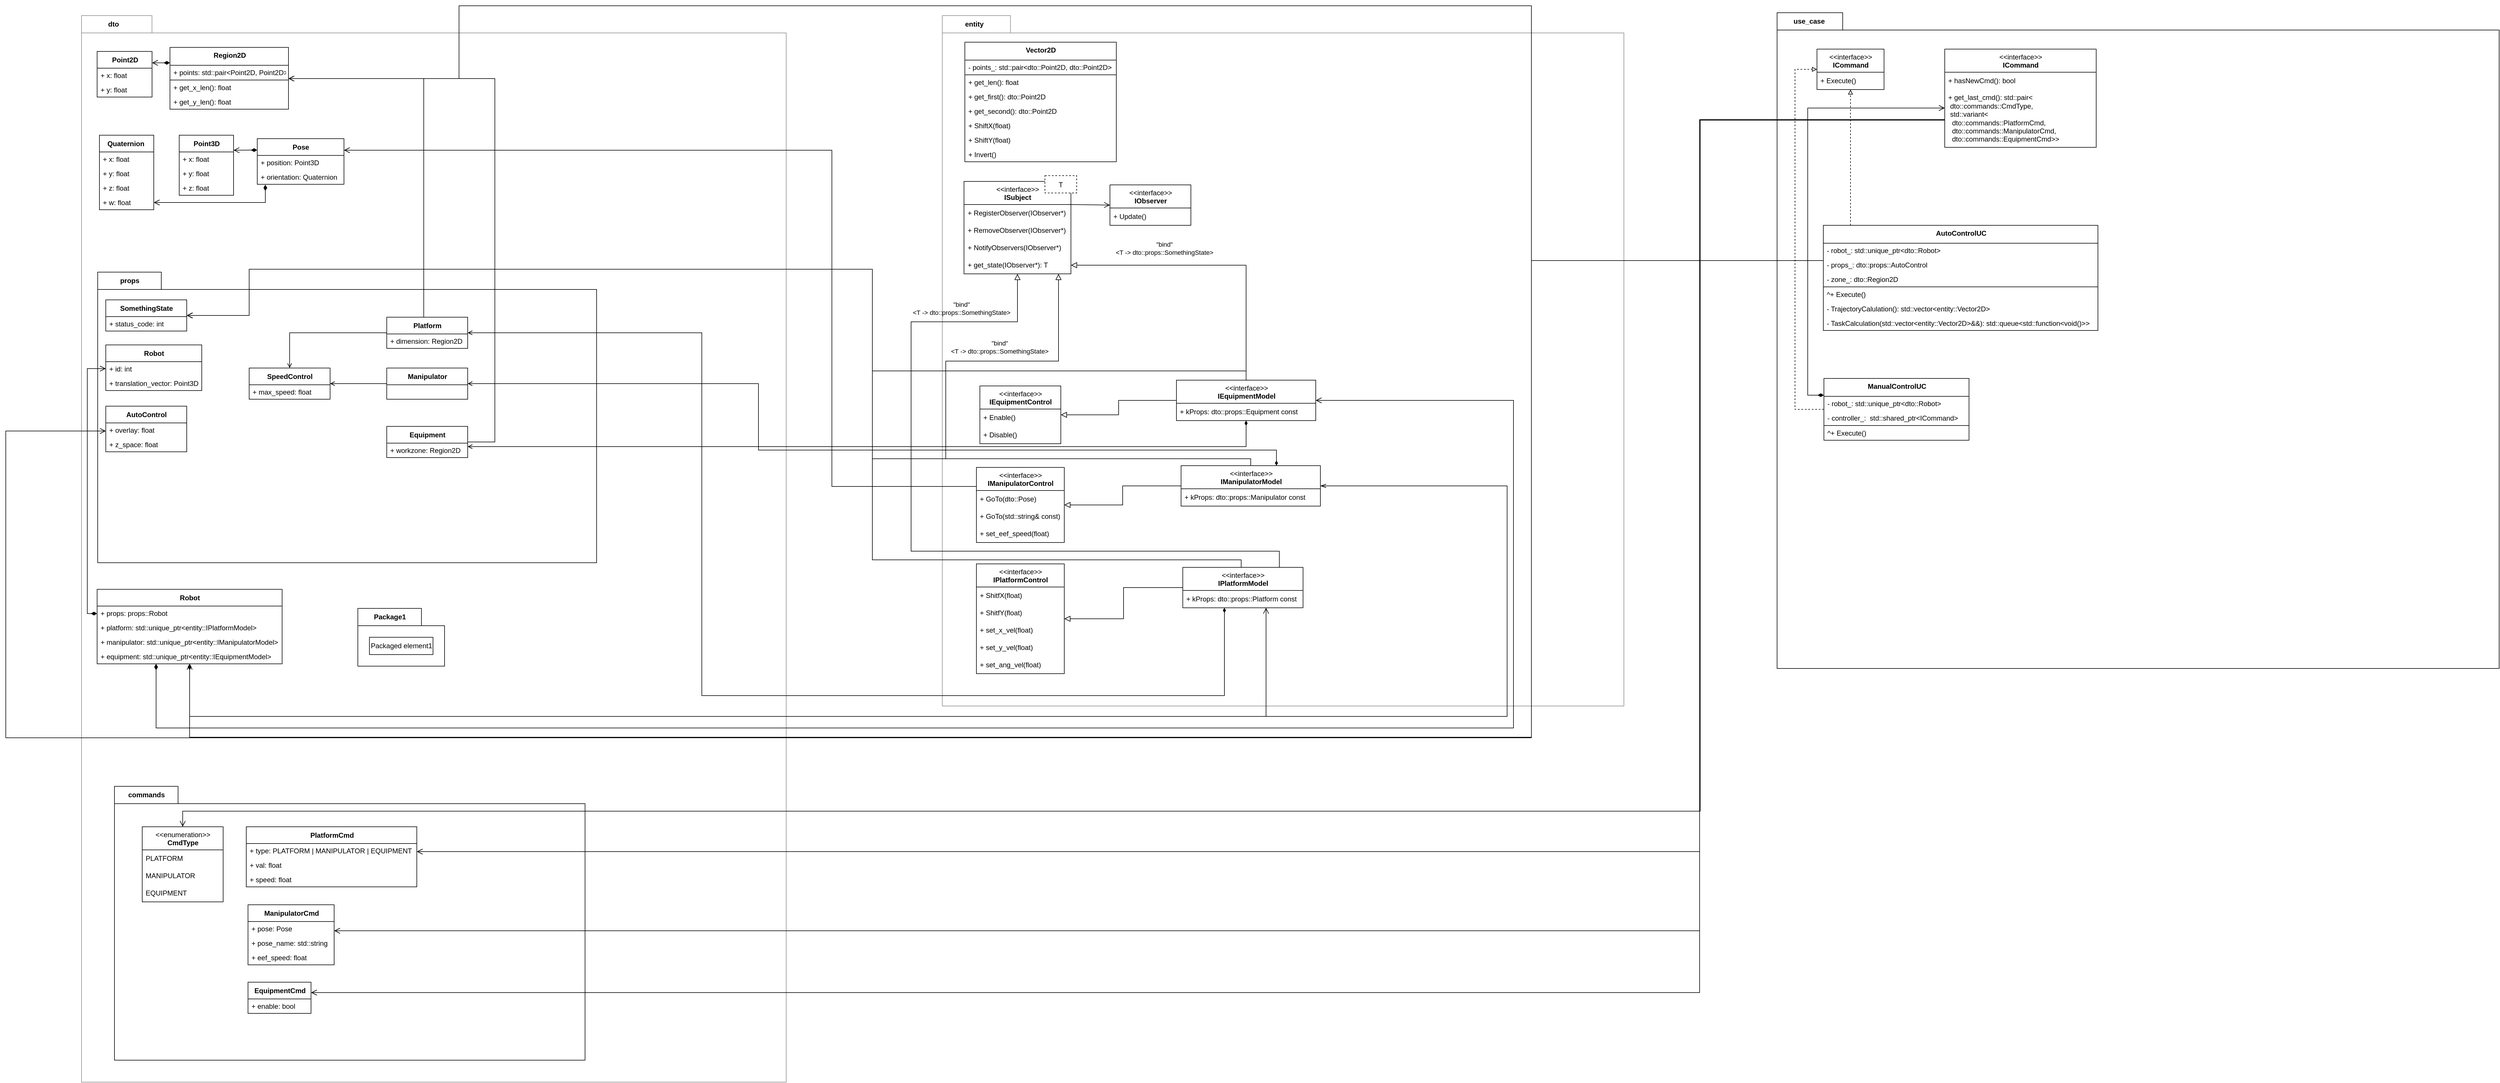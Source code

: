 <mxfile version="20.8.20" type="github">
  <diagram id="BSvvlF2itBEg5UPY4RQk" name="Страница 1">
    <mxGraphModel dx="3211" dy="478" grid="1" gridSize="1" guides="1" tooltips="1" connect="1" arrows="1" fold="1" page="1" pageScale="1" pageWidth="2336" pageHeight="1654" background="#ffffff" math="0" shadow="0">
      <root>
        <mxCell id="0" />
        <mxCell id="1" parent="0" />
        <mxCell id="Jw-inzQ3Dak3BCcDKrOa-17" value="entity" style="shape=folder;fontStyle=1;tabWidth=110;tabHeight=30;tabPosition=left;html=1;boundedLbl=1;labelInHeader=1;container=1;collapsible=0;recursiveResize=0;movable=1;resizable=1;rotatable=1;deletable=1;editable=1;connectable=1;strokeColor=#8F8F8F;" parent="1" vertex="1">
          <mxGeometry x="176" y="29" width="1179" height="1195" as="geometry" />
        </mxCell>
        <mxCell id="Jw-inzQ3Dak3BCcDKrOa-19" value="&amp;lt;&amp;lt;interface&amp;gt;&amp;gt;&lt;br style=&quot;border-color: var(--border-color);&quot;&gt;&lt;b style=&quot;border-color: var(--border-color);&quot;&gt;IEquipmentControl&lt;/b&gt;" style="swimlane;fontStyle=0;align=center;verticalAlign=top;childLayout=stackLayout;horizontal=1;startSize=40;horizontalStack=0;resizeParent=1;resizeParentMax=0;resizeLast=0;collapsible=0;marginBottom=0;html=1;" parent="Jw-inzQ3Dak3BCcDKrOa-17" vertex="1">
          <mxGeometry x="65" y="641" width="140" height="100" as="geometry" />
        </mxCell>
        <mxCell id="Jw-inzQ3Dak3BCcDKrOa-20" value="+ Enable()" style="text;html=1;strokeColor=none;fillColor=none;align=left;verticalAlign=middle;spacingLeft=4;spacingRight=4;overflow=hidden;rotatable=0;points=[[0,0.5],[1,0.5]];portConstraint=eastwest;" parent="Jw-inzQ3Dak3BCcDKrOa-19" vertex="1">
          <mxGeometry y="40" width="140" height="30" as="geometry" />
        </mxCell>
        <mxCell id="Jw-inzQ3Dak3BCcDKrOa-21" value="+ Disable()" style="text;html=1;strokeColor=none;fillColor=none;align=left;verticalAlign=middle;spacingLeft=4;spacingRight=4;overflow=hidden;rotatable=0;points=[[0,0.5],[1,0.5]];portConstraint=eastwest;" parent="Jw-inzQ3Dak3BCcDKrOa-19" vertex="1">
          <mxGeometry y="70" width="140" height="30" as="geometry" />
        </mxCell>
        <mxCell id="Jw-inzQ3Dak3BCcDKrOa-43" value="&amp;lt;&amp;lt;interface&amp;gt;&amp;gt;&lt;br style=&quot;border-color: var(--border-color);&quot;&gt;&lt;b style=&quot;border-color: var(--border-color);&quot;&gt;IObserver&lt;/b&gt;" style="swimlane;fontStyle=0;align=center;verticalAlign=top;childLayout=stackLayout;horizontal=1;startSize=40;horizontalStack=0;resizeParent=1;resizeParentMax=0;resizeLast=0;collapsible=0;marginBottom=0;html=1;movable=1;resizable=1;rotatable=1;deletable=1;editable=1;connectable=1;" parent="Jw-inzQ3Dak3BCcDKrOa-17" vertex="1">
          <mxGeometry x="290" y="293" width="140" height="70" as="geometry" />
        </mxCell>
        <mxCell id="Jw-inzQ3Dak3BCcDKrOa-44" value="+ Update()" style="text;html=1;strokeColor=none;fillColor=none;align=left;verticalAlign=middle;spacingLeft=4;spacingRight=4;overflow=hidden;rotatable=1;points=[[0,0.5],[1,0.5]];portConstraint=eastwest;movable=1;resizable=1;deletable=1;editable=1;connectable=1;" parent="Jw-inzQ3Dak3BCcDKrOa-43" vertex="1">
          <mxGeometry y="40" width="140" height="30" as="geometry" />
        </mxCell>
        <mxCell id="Jw-inzQ3Dak3BCcDKrOa-46" value="" style="endArrow=open;startArrow=none;endFill=0;startFill=0;endSize=8;html=1;verticalAlign=bottom;labelBackgroundColor=none;strokeWidth=1;rounded=0;entryX=0;entryY=0.5;entryDx=0;entryDy=0;exitX=1;exitY=0.25;exitDx=0;exitDy=0;movable=1;resizable=1;rotatable=1;deletable=1;editable=1;connectable=1;" parent="Jw-inzQ3Dak3BCcDKrOa-17" source="Jw-inzQ3Dak3BCcDKrOa-35" target="Jw-inzQ3Dak3BCcDKrOa-43" edge="1">
          <mxGeometry width="160" relative="1" as="geometry">
            <mxPoint x="214" y="356" as="sourcePoint" />
            <mxPoint x="314" y="366" as="targetPoint" />
          </mxGeometry>
        </mxCell>
        <mxCell id="RjN6jZmVerY7VnDkZUMk-28" value="" style="endArrow=block;html=1;rounded=0;align=center;verticalAlign=bottom;endFill=0;labelBackgroundColor=none;endSize=8;edgeStyle=orthogonalEdgeStyle;" parent="Jw-inzQ3Dak3BCcDKrOa-17" source="n6LaP6byS_KKEqndCdM1-65" target="Jw-inzQ3Dak3BCcDKrOa-19" edge="1">
          <mxGeometry relative="1" as="geometry">
            <mxPoint x="244" y="665" as="sourcePoint" />
            <mxPoint x="401" y="646" as="targetPoint" />
          </mxGeometry>
        </mxCell>
        <mxCell id="RjN6jZmVerY7VnDkZUMk-29" value="" style="resizable=0;html=1;align=center;verticalAlign=top;labelBackgroundColor=none;" parent="RjN6jZmVerY7VnDkZUMk-28" connectable="0" vertex="1">
          <mxGeometry relative="1" as="geometry" />
        </mxCell>
        <mxCell id="RjN6jZmVerY7VnDkZUMk-32" value="" style="endArrow=block;html=1;rounded=0;align=center;verticalAlign=bottom;endFill=0;labelBackgroundColor=none;endSize=8;entryX=1;entryY=0.5;entryDx=0;entryDy=0;edgeStyle=orthogonalEdgeStyle;" parent="Jw-inzQ3Dak3BCcDKrOa-17" source="n6LaP6byS_KKEqndCdM1-65" target="Jw-inzQ3Dak3BCcDKrOa-40" edge="1">
          <mxGeometry relative="1" as="geometry">
            <mxPoint x="311.5" y="645" as="sourcePoint" />
            <mxPoint x="319" y="477" as="targetPoint" />
          </mxGeometry>
        </mxCell>
        <mxCell id="RjN6jZmVerY7VnDkZUMk-33" value="" style="resizable=0;html=1;align=center;verticalAlign=top;labelBackgroundColor=none;" parent="RjN6jZmVerY7VnDkZUMk-32" connectable="0" vertex="1">
          <mxGeometry relative="1" as="geometry" />
        </mxCell>
        <mxCell id="RjN6jZmVerY7VnDkZUMk-34" value="&quot;bind&quot;&lt;br&gt;&amp;lt;T -&amp;gt; dto::props::SomethingState&amp;gt;" style="edgeLabel;html=1;align=center;verticalAlign=middle;resizable=0;points=[];" parent="RjN6jZmVerY7VnDkZUMk-32" vertex="1" connectable="0">
          <mxGeometry x="0.307" relative="1" as="geometry">
            <mxPoint x="-13" y="-29" as="offset" />
          </mxGeometry>
        </mxCell>
        <mxCell id="RjN6jZmVerY7VnDkZUMk-37" value="&amp;lt;&amp;lt;interface&amp;gt;&amp;gt;&lt;br style=&quot;border-color: var(--border-color);&quot;&gt;&lt;b style=&quot;border-color: var(--border-color);&quot;&gt;IManipulatorControl&lt;/b&gt;" style="swimlane;fontStyle=0;align=center;verticalAlign=top;childLayout=stackLayout;horizontal=1;startSize=40;horizontalStack=0;resizeParent=1;resizeParentMax=0;resizeLast=0;collapsible=0;marginBottom=0;html=1;" parent="Jw-inzQ3Dak3BCcDKrOa-17" vertex="1">
          <mxGeometry x="59" y="782" width="152" height="130" as="geometry" />
        </mxCell>
        <mxCell id="RjN6jZmVerY7VnDkZUMk-38" value="+ GoTo(dto::Pose)" style="text;html=1;strokeColor=none;fillColor=none;align=left;verticalAlign=middle;spacingLeft=4;spacingRight=4;overflow=hidden;rotatable=0;points=[[0,0.5],[1,0.5]];portConstraint=eastwest;" parent="RjN6jZmVerY7VnDkZUMk-37" vertex="1">
          <mxGeometry y="40" width="152" height="30" as="geometry" />
        </mxCell>
        <mxCell id="RjN6jZmVerY7VnDkZUMk-39" value="+ GoTo(std::string&amp;amp; const)" style="text;html=1;strokeColor=none;fillColor=none;align=left;verticalAlign=middle;spacingLeft=4;spacingRight=4;overflow=hidden;rotatable=0;points=[[0,0.5],[1,0.5]];portConstraint=eastwest;" parent="RjN6jZmVerY7VnDkZUMk-37" vertex="1">
          <mxGeometry y="70" width="152" height="30" as="geometry" />
        </mxCell>
        <mxCell id="RjN6jZmVerY7VnDkZUMk-43" value="+ set_eef_speed(float)" style="text;html=1;strokeColor=none;fillColor=none;align=left;verticalAlign=middle;spacingLeft=4;spacingRight=4;overflow=hidden;rotatable=0;points=[[0,0.5],[1,0.5]];portConstraint=eastwest;" parent="RjN6jZmVerY7VnDkZUMk-37" vertex="1">
          <mxGeometry y="100" width="152" height="30" as="geometry" />
        </mxCell>
        <mxCell id="RjN6jZmVerY7VnDkZUMk-41" value="" style="endArrow=block;html=1;rounded=0;align=center;verticalAlign=bottom;endFill=0;labelBackgroundColor=none;endSize=8;edgeStyle=orthogonalEdgeStyle;" parent="Jw-inzQ3Dak3BCcDKrOa-17" source="n6LaP6byS_KKEqndCdM1-63" target="RjN6jZmVerY7VnDkZUMk-37" edge="1">
          <mxGeometry relative="1" as="geometry">
            <mxPoint x="457" y="819" as="sourcePoint" />
            <mxPoint x="403" y="773" as="targetPoint" />
          </mxGeometry>
        </mxCell>
        <mxCell id="RjN6jZmVerY7VnDkZUMk-42" value="" style="resizable=0;html=1;align=center;verticalAlign=top;labelBackgroundColor=none;" parent="RjN6jZmVerY7VnDkZUMk-41" connectable="0" vertex="1">
          <mxGeometry relative="1" as="geometry" />
        </mxCell>
        <mxCell id="RjN6jZmVerY7VnDkZUMk-47" value="" style="endArrow=block;html=1;rounded=0;align=center;verticalAlign=bottom;endFill=0;labelBackgroundColor=none;endSize=8;edgeStyle=orthogonalEdgeStyle;" parent="Jw-inzQ3Dak3BCcDKrOa-17" source="n6LaP6byS_KKEqndCdM1-63" target="Jw-inzQ3Dak3BCcDKrOa-35" edge="1">
          <mxGeometry relative="1" as="geometry">
            <mxPoint x="490.75" y="799" as="sourcePoint" />
            <mxPoint x="43" y="421" as="targetPoint" />
            <Array as="points">
              <mxPoint x="534" y="767" />
              <mxPoint x="6" y="767" />
              <mxPoint x="6" y="598" />
              <mxPoint x="201" y="598" />
            </Array>
          </mxGeometry>
        </mxCell>
        <mxCell id="RjN6jZmVerY7VnDkZUMk-48" value="" style="resizable=0;html=1;align=center;verticalAlign=top;labelBackgroundColor=none;" parent="RjN6jZmVerY7VnDkZUMk-47" connectable="0" vertex="1">
          <mxGeometry relative="1" as="geometry" />
        </mxCell>
        <mxCell id="RjN6jZmVerY7VnDkZUMk-49" value="&quot;bind&quot;&lt;br&gt;&amp;lt;T -&amp;gt; dto::props::SomethingState&amp;gt;" style="edgeLabel;html=1;align=center;verticalAlign=middle;resizable=0;points=[];" parent="RjN6jZmVerY7VnDkZUMk-47" vertex="1" connectable="0">
          <mxGeometry relative="1" as="geometry">
            <mxPoint x="81" y="-193" as="offset" />
          </mxGeometry>
        </mxCell>
        <mxCell id="RjN6jZmVerY7VnDkZUMk-67" value="" style="endArrow=block;html=1;rounded=0;align=center;verticalAlign=bottom;endFill=0;labelBackgroundColor=none;endSize=8;edgeStyle=orthogonalEdgeStyle;" parent="Jw-inzQ3Dak3BCcDKrOa-17" source="n6LaP6byS_KKEqndCdM1-60" target="RjN6jZmVerY7VnDkZUMk-69" edge="1">
          <mxGeometry relative="1" as="geometry">
            <mxPoint x="449" y="970.04" as="sourcePoint" />
            <mxPoint x="403" y="940" as="targetPoint" />
          </mxGeometry>
        </mxCell>
        <mxCell id="RjN6jZmVerY7VnDkZUMk-68" value="" style="resizable=0;html=1;align=center;verticalAlign=top;labelBackgroundColor=none;" parent="RjN6jZmVerY7VnDkZUMk-67" connectable="0" vertex="1">
          <mxGeometry relative="1" as="geometry" />
        </mxCell>
        <mxCell id="RjN6jZmVerY7VnDkZUMk-69" value="&amp;lt;&amp;lt;interface&amp;gt;&amp;gt;&lt;br style=&quot;border-color: var(--border-color);&quot;&gt;&lt;b style=&quot;border-color: var(--border-color);&quot;&gt;IPlatformControl&lt;/b&gt;" style="swimlane;fontStyle=0;align=center;verticalAlign=top;childLayout=stackLayout;horizontal=1;startSize=40;horizontalStack=0;resizeParent=1;resizeParentMax=0;resizeLast=0;collapsible=0;marginBottom=0;html=1;" parent="Jw-inzQ3Dak3BCcDKrOa-17" vertex="1">
          <mxGeometry x="59" y="949" width="152" height="190" as="geometry" />
        </mxCell>
        <mxCell id="RjN6jZmVerY7VnDkZUMk-70" value="+ ShitfX(float)" style="text;html=1;strokeColor=none;fillColor=none;align=left;verticalAlign=middle;spacingLeft=4;spacingRight=4;overflow=hidden;rotatable=0;points=[[0,0.5],[1,0.5]];portConstraint=eastwest;" parent="RjN6jZmVerY7VnDkZUMk-69" vertex="1">
          <mxGeometry y="40" width="152" height="30" as="geometry" />
        </mxCell>
        <mxCell id="RjN6jZmVerY7VnDkZUMk-71" value="+ ShitfY(float)" style="text;html=1;strokeColor=none;fillColor=none;align=left;verticalAlign=middle;spacingLeft=4;spacingRight=4;overflow=hidden;rotatable=0;points=[[0,0.5],[1,0.5]];portConstraint=eastwest;" parent="RjN6jZmVerY7VnDkZUMk-69" vertex="1">
          <mxGeometry y="70" width="152" height="30" as="geometry" />
        </mxCell>
        <mxCell id="RjN6jZmVerY7VnDkZUMk-72" value="+ set_x_vel(float)" style="text;html=1;strokeColor=none;fillColor=none;align=left;verticalAlign=middle;spacingLeft=4;spacingRight=4;overflow=hidden;rotatable=0;points=[[0,0.5],[1,0.5]];portConstraint=eastwest;" parent="RjN6jZmVerY7VnDkZUMk-69" vertex="1">
          <mxGeometry y="100" width="152" height="30" as="geometry" />
        </mxCell>
        <mxCell id="RjN6jZmVerY7VnDkZUMk-73" value="+ set_y_vel(float)" style="text;html=1;strokeColor=none;fillColor=none;align=left;verticalAlign=middle;spacingLeft=4;spacingRight=4;overflow=hidden;rotatable=0;points=[[0,0.5],[1,0.5]];portConstraint=eastwest;" parent="RjN6jZmVerY7VnDkZUMk-69" vertex="1">
          <mxGeometry y="130" width="152" height="30" as="geometry" />
        </mxCell>
        <mxCell id="RjN6jZmVerY7VnDkZUMk-74" value="+ set_ang_vel(float)" style="text;html=1;strokeColor=none;fillColor=none;align=left;verticalAlign=middle;spacingLeft=4;spacingRight=4;overflow=hidden;rotatable=0;points=[[0,0.5],[1,0.5]];portConstraint=eastwest;" parent="RjN6jZmVerY7VnDkZUMk-69" vertex="1">
          <mxGeometry y="160" width="152" height="30" as="geometry" />
        </mxCell>
        <mxCell id="RjN6jZmVerY7VnDkZUMk-78" value="" style="endArrow=block;html=1;rounded=0;align=center;verticalAlign=bottom;endFill=0;labelBackgroundColor=none;endSize=8;edgeStyle=orthogonalEdgeStyle;" parent="Jw-inzQ3Dak3BCcDKrOa-17" source="n6LaP6byS_KKEqndCdM1-60" target="Jw-inzQ3Dak3BCcDKrOa-35" edge="1">
          <mxGeometry relative="1" as="geometry">
            <mxPoint x="516.48" y="950" as="sourcePoint" />
            <mxPoint x="-32" y="590" as="targetPoint" />
            <Array as="points">
              <mxPoint x="583" y="927" />
              <mxPoint x="-54" y="927" />
              <mxPoint x="-54" y="530" />
              <mxPoint x="130" y="530" />
            </Array>
          </mxGeometry>
        </mxCell>
        <mxCell id="RjN6jZmVerY7VnDkZUMk-79" value="" style="resizable=0;html=1;align=center;verticalAlign=top;labelBackgroundColor=none;" parent="RjN6jZmVerY7VnDkZUMk-78" connectable="0" vertex="1">
          <mxGeometry relative="1" as="geometry" />
        </mxCell>
        <mxCell id="RjN6jZmVerY7VnDkZUMk-80" value="&quot;bind&quot;&lt;br&gt;&amp;lt;T -&amp;gt; dto::props::SomethingState&amp;gt;" style="edgeLabel;html=1;align=center;verticalAlign=middle;resizable=0;points=[];horizontal=1;labelBackgroundColor=none;" parent="RjN6jZmVerY7VnDkZUMk-78" vertex="1" connectable="0">
          <mxGeometry x="0.307" relative="1" as="geometry">
            <mxPoint x="87" y="-217" as="offset" />
          </mxGeometry>
        </mxCell>
        <mxCell id="Jw-inzQ3Dak3BCcDKrOa-42" value="" style="group;movable=1;resizable=1;rotatable=1;deletable=1;editable=1;connectable=1;" parent="Jw-inzQ3Dak3BCcDKrOa-17" vertex="1" connectable="0">
          <mxGeometry x="37.5" y="277" width="195" height="170" as="geometry" />
        </mxCell>
        <mxCell id="Jw-inzQ3Dak3BCcDKrOa-35" value="&amp;lt;&amp;lt;interface&amp;gt;&amp;gt;&lt;br style=&quot;border-color: var(--border-color);&quot;&gt;&lt;b style=&quot;border-color: var(--border-color);&quot;&gt;ISubject&lt;/b&gt;" style="swimlane;fontStyle=0;align=center;verticalAlign=top;childLayout=stackLayout;horizontal=1;startSize=40;horizontalStack=0;resizeParent=1;resizeParentMax=0;resizeLast=0;collapsible=0;marginBottom=0;html=1;movable=1;resizable=1;rotatable=1;deletable=1;editable=1;connectable=1;" parent="Jw-inzQ3Dak3BCcDKrOa-42" vertex="1">
          <mxGeometry y="10" width="185" height="160" as="geometry" />
        </mxCell>
        <mxCell id="Jw-inzQ3Dak3BCcDKrOa-36" value="+ RegisterObserver(IObserver*)" style="text;html=1;strokeColor=none;fillColor=none;align=left;verticalAlign=middle;spacingLeft=4;spacingRight=4;overflow=hidden;rotatable=1;points=[[0,0.5],[1,0.5]];portConstraint=eastwest;movable=1;resizable=1;deletable=1;editable=1;connectable=1;" parent="Jw-inzQ3Dak3BCcDKrOa-35" vertex="1">
          <mxGeometry y="40" width="185" height="30" as="geometry" />
        </mxCell>
        <mxCell id="Jw-inzQ3Dak3BCcDKrOa-38" value="+ RemoveObserver(IObserver*)" style="text;html=1;strokeColor=none;fillColor=none;align=left;verticalAlign=middle;spacingLeft=4;spacingRight=4;overflow=hidden;rotatable=1;points=[[0,0.5],[1,0.5]];portConstraint=eastwest;movable=1;resizable=1;deletable=1;editable=1;connectable=1;" parent="Jw-inzQ3Dak3BCcDKrOa-35" vertex="1">
          <mxGeometry y="70" width="185" height="30" as="geometry" />
        </mxCell>
        <mxCell id="Jw-inzQ3Dak3BCcDKrOa-39" value="+ NotifyObservers(IObserver*)" style="text;html=1;strokeColor=none;fillColor=none;align=left;verticalAlign=middle;spacingLeft=4;spacingRight=4;overflow=hidden;rotatable=1;points=[[0,0.5],[1,0.5]];portConstraint=eastwest;movable=1;resizable=1;deletable=1;editable=1;connectable=1;" parent="Jw-inzQ3Dak3BCcDKrOa-35" vertex="1">
          <mxGeometry y="100" width="185" height="30" as="geometry" />
        </mxCell>
        <mxCell id="Jw-inzQ3Dak3BCcDKrOa-40" value="+ get_state(IObserver*): T" style="text;html=1;strokeColor=none;fillColor=none;align=left;verticalAlign=middle;spacingLeft=4;spacingRight=4;overflow=hidden;rotatable=1;points=[[0,0.5],[1,0.5]];portConstraint=eastwest;movable=1;resizable=1;deletable=1;editable=1;connectable=1;" parent="Jw-inzQ3Dak3BCcDKrOa-35" vertex="1">
          <mxGeometry y="130" width="185" height="30" as="geometry" />
        </mxCell>
        <mxCell id="Jw-inzQ3Dak3BCcDKrOa-41" value="T" style="fontStyle=0;dashed=1;movable=1;resizable=1;rotatable=1;deletable=1;editable=1;connectable=1;" parent="Jw-inzQ3Dak3BCcDKrOa-42" vertex="1">
          <mxGeometry x="140" width="55" height="30" as="geometry" />
        </mxCell>
        <mxCell id="RjN6jZmVerY7VnDkZUMk-85" value="&lt;b&gt;Vector2D&lt;/b&gt;" style="swimlane;fontStyle=0;align=center;verticalAlign=top;childLayout=stackLayout;horizontal=1;startSize=31;horizontalStack=0;resizeParent=1;resizeParentMax=0;resizeLast=0;collapsible=0;marginBottom=0;html=1;" parent="Jw-inzQ3Dak3BCcDKrOa-17" vertex="1">
          <mxGeometry x="39" y="46" width="262" height="207" as="geometry" />
        </mxCell>
        <mxCell id="RjN6jZmVerY7VnDkZUMk-86" value="- points_: std::pair&amp;lt;dto::Point2D, dto::Point2D&amp;gt;" style="text;html=1;strokeColor=none;fillColor=none;align=left;verticalAlign=middle;spacingLeft=4;spacingRight=4;overflow=hidden;rotatable=0;points=[[0,0.5],[1,0.5]];portConstraint=eastwest;" parent="RjN6jZmVerY7VnDkZUMk-85" vertex="1">
          <mxGeometry y="31" width="262" height="25" as="geometry" />
        </mxCell>
        <mxCell id="RjN6jZmVerY7VnDkZUMk-87" value="" style="line;strokeWidth=1;fillColor=none;align=left;verticalAlign=middle;spacingTop=-1;spacingLeft=3;spacingRight=3;rotatable=0;labelPosition=right;points=[];portConstraint=eastwest;" parent="RjN6jZmVerY7VnDkZUMk-85" vertex="1">
          <mxGeometry y="56" width="262" height="1" as="geometry" />
        </mxCell>
        <mxCell id="RjN6jZmVerY7VnDkZUMk-88" value="+ get_len(): float" style="text;html=1;strokeColor=none;fillColor=none;align=left;verticalAlign=middle;spacingLeft=4;spacingRight=4;overflow=hidden;rotatable=0;points=[[0,0.5],[1,0.5]];portConstraint=eastwest;" parent="RjN6jZmVerY7VnDkZUMk-85" vertex="1">
          <mxGeometry y="57" width="262" height="25" as="geometry" />
        </mxCell>
        <mxCell id="RjN6jZmVerY7VnDkZUMk-89" value="+ get_first(): dto::Point2D" style="text;html=1;strokeColor=none;fillColor=none;align=left;verticalAlign=middle;spacingLeft=4;spacingRight=4;overflow=hidden;rotatable=0;points=[[0,0.5],[1,0.5]];portConstraint=eastwest;" parent="RjN6jZmVerY7VnDkZUMk-85" vertex="1">
          <mxGeometry y="82" width="262" height="25" as="geometry" />
        </mxCell>
        <mxCell id="RjN6jZmVerY7VnDkZUMk-93" value="+ get_second(): dto::Point2D" style="text;html=1;strokeColor=none;fillColor=none;align=left;verticalAlign=middle;spacingLeft=4;spacingRight=4;overflow=hidden;rotatable=0;points=[[0,0.5],[1,0.5]];portConstraint=eastwest;" parent="RjN6jZmVerY7VnDkZUMk-85" vertex="1">
          <mxGeometry y="107" width="262" height="25" as="geometry" />
        </mxCell>
        <mxCell id="RjN6jZmVerY7VnDkZUMk-90" value="+ ShiftX(float)" style="text;html=1;strokeColor=none;fillColor=none;align=left;verticalAlign=middle;spacingLeft=4;spacingRight=4;overflow=hidden;rotatable=0;points=[[0,0.5],[1,0.5]];portConstraint=eastwest;" parent="RjN6jZmVerY7VnDkZUMk-85" vertex="1">
          <mxGeometry y="132" width="262" height="25" as="geometry" />
        </mxCell>
        <mxCell id="RjN6jZmVerY7VnDkZUMk-91" value="+ ShiftY(float)" style="text;html=1;strokeColor=none;fillColor=none;align=left;verticalAlign=middle;spacingLeft=4;spacingRight=4;overflow=hidden;rotatable=0;points=[[0,0.5],[1,0.5]];portConstraint=eastwest;" parent="RjN6jZmVerY7VnDkZUMk-85" vertex="1">
          <mxGeometry y="157" width="262" height="25" as="geometry" />
        </mxCell>
        <mxCell id="RjN6jZmVerY7VnDkZUMk-92" value="+ Invert()" style="text;html=1;strokeColor=none;fillColor=none;align=left;verticalAlign=middle;spacingLeft=4;spacingRight=4;overflow=hidden;rotatable=0;points=[[0,0.5],[1,0.5]];portConstraint=eastwest;" parent="RjN6jZmVerY7VnDkZUMk-85" vertex="1">
          <mxGeometry y="182" width="262" height="25" as="geometry" />
        </mxCell>
        <mxCell id="n6LaP6byS_KKEqndCdM1-60" value="&amp;lt;&amp;lt;interface&amp;gt;&amp;gt;&lt;br style=&quot;border-color: var(--border-color);&quot;&gt;&lt;b style=&quot;border-color: var(--border-color);&quot;&gt;IPlatformModel&lt;/b&gt;" style="swimlane;fontStyle=0;align=center;verticalAlign=top;childLayout=stackLayout;horizontal=1;startSize=40;horizontalStack=0;resizeParent=1;resizeParentMax=0;resizeLast=0;collapsible=0;marginBottom=0;html=1;" parent="Jw-inzQ3Dak3BCcDKrOa-17" vertex="1">
          <mxGeometry x="416" y="955" width="208" height="70" as="geometry" />
        </mxCell>
        <mxCell id="n6LaP6byS_KKEqndCdM1-61" value="+ kProps: dto::props::Platform const" style="text;html=1;strokeColor=none;fillColor=none;align=left;verticalAlign=middle;spacingLeft=4;spacingRight=4;overflow=hidden;rotatable=0;points=[[0,0.5],[1,0.5]];portConstraint=eastwest;" parent="n6LaP6byS_KKEqndCdM1-60" vertex="1">
          <mxGeometry y="40" width="208" height="30" as="geometry" />
        </mxCell>
        <mxCell id="n6LaP6byS_KKEqndCdM1-63" value="&amp;lt;&amp;lt;interface&amp;gt;&amp;gt;&lt;br style=&quot;border-color: var(--border-color);&quot;&gt;&lt;b style=&quot;border-color: var(--border-color);&quot;&gt;IManipulatorModel&lt;/b&gt;" style="swimlane;fontStyle=0;align=center;verticalAlign=top;childLayout=stackLayout;horizontal=1;startSize=40;horizontalStack=0;resizeParent=1;resizeParentMax=0;resizeLast=0;collapsible=0;marginBottom=0;html=1;" parent="Jw-inzQ3Dak3BCcDKrOa-17" vertex="1">
          <mxGeometry x="413" y="779" width="241" height="70" as="geometry" />
        </mxCell>
        <mxCell id="n6LaP6byS_KKEqndCdM1-64" value="+ kProps: dto::props::Manipulator const" style="text;html=1;strokeColor=none;fillColor=none;align=left;verticalAlign=middle;spacingLeft=4;spacingRight=4;overflow=hidden;rotatable=0;points=[[0,0.5],[1,0.5]];portConstraint=eastwest;" parent="n6LaP6byS_KKEqndCdM1-63" vertex="1">
          <mxGeometry y="40" width="241" height="30" as="geometry" />
        </mxCell>
        <mxCell id="n6LaP6byS_KKEqndCdM1-65" value="&amp;lt;&amp;lt;interface&amp;gt;&amp;gt;&lt;br style=&quot;border-color: var(--border-color);&quot;&gt;&lt;b style=&quot;border-color: var(--border-color);&quot;&gt;IEquipmentModel&lt;/b&gt;" style="swimlane;fontStyle=0;align=center;verticalAlign=top;childLayout=stackLayout;horizontal=1;startSize=40;horizontalStack=0;resizeParent=1;resizeParentMax=0;resizeLast=0;collapsible=0;marginBottom=0;html=1;" parent="Jw-inzQ3Dak3BCcDKrOa-17" vertex="1">
          <mxGeometry x="405" y="631" width="241" height="70" as="geometry" />
        </mxCell>
        <mxCell id="n6LaP6byS_KKEqndCdM1-66" value="+ kProps: dto::props::Equipment const" style="text;html=1;strokeColor=none;fillColor=none;align=left;verticalAlign=middle;spacingLeft=4;spacingRight=4;overflow=hidden;rotatable=0;points=[[0,0.5],[1,0.5]];portConstraint=eastwest;" parent="n6LaP6byS_KKEqndCdM1-65" vertex="1">
          <mxGeometry y="40" width="241" height="30" as="geometry" />
        </mxCell>
        <mxCell id="Jw-inzQ3Dak3BCcDKrOa-25" value="dto" style="shape=folder;fontStyle=1;tabWidth=110;tabHeight=30;tabPosition=left;html=1;boundedLbl=1;labelInHeader=1;container=1;collapsible=0;recursiveResize=0;strokeColor=#8F8F8F;" parent="1" vertex="1">
          <mxGeometry x="-1313" y="29" width="1219" height="1846" as="geometry" />
        </mxCell>
        <mxCell id="Jw-inzQ3Dak3BCcDKrOa-30" value="props" style="shape=folder;fontStyle=1;tabWidth=110;tabHeight=30;tabPosition=left;html=1;boundedLbl=1;labelInHeader=1;container=1;collapsible=0;recursiveResize=0;" parent="Jw-inzQ3Dak3BCcDKrOa-25" vertex="1">
          <mxGeometry x="28" y="444" width="863" height="503" as="geometry" />
        </mxCell>
        <mxCell id="Jw-inzQ3Dak3BCcDKrOa-32" value="SomethingState" style="swimlane;fontStyle=1;align=center;verticalAlign=middle;childLayout=stackLayout;horizontal=1;startSize=29;horizontalStack=0;resizeParent=1;resizeParentMax=0;resizeLast=0;collapsible=0;marginBottom=0;html=1;" parent="Jw-inzQ3Dak3BCcDKrOa-30" vertex="1">
          <mxGeometry x="14" y="48" width="140" height="54" as="geometry" />
        </mxCell>
        <mxCell id="Jw-inzQ3Dak3BCcDKrOa-34" value="+ status_code: int" style="text;html=1;strokeColor=none;fillColor=none;align=left;verticalAlign=middle;spacingLeft=4;spacingRight=4;overflow=hidden;rotatable=0;points=[[0,0.5],[1,0.5]];portConstraint=eastwest;" parent="Jw-inzQ3Dak3BCcDKrOa-32" vertex="1">
          <mxGeometry y="29" width="140" height="25" as="geometry" />
        </mxCell>
        <mxCell id="HApOmkW9JWwwGqRTRs2u-73" value="Robot" style="swimlane;fontStyle=1;align=center;verticalAlign=middle;childLayout=stackLayout;horizontal=1;startSize=29;horizontalStack=0;resizeParent=1;resizeParentMax=0;resizeLast=0;collapsible=0;marginBottom=0;html=1;" parent="Jw-inzQ3Dak3BCcDKrOa-30" vertex="1">
          <mxGeometry x="14" y="126" width="166" height="79" as="geometry" />
        </mxCell>
        <mxCell id="HApOmkW9JWwwGqRTRs2u-74" value="+ id: int" style="text;html=1;strokeColor=none;fillColor=none;align=left;verticalAlign=middle;spacingLeft=4;spacingRight=4;overflow=hidden;rotatable=0;points=[[0,0.5],[1,0.5]];portConstraint=eastwest;" parent="HApOmkW9JWwwGqRTRs2u-73" vertex="1">
          <mxGeometry y="29" width="166" height="25" as="geometry" />
        </mxCell>
        <mxCell id="HApOmkW9JWwwGqRTRs2u-77" value="+ translation_vector: Point3D" style="text;html=1;strokeColor=none;fillColor=none;align=left;verticalAlign=middle;spacingLeft=4;spacingRight=4;overflow=hidden;rotatable=0;points=[[0,0.5],[1,0.5]];portConstraint=eastwest;" parent="HApOmkW9JWwwGqRTRs2u-73" vertex="1">
          <mxGeometry y="54" width="166" height="25" as="geometry" />
        </mxCell>
        <mxCell id="HApOmkW9JWwwGqRTRs2u-75" value="AutoControl" style="swimlane;fontStyle=1;align=center;verticalAlign=middle;childLayout=stackLayout;horizontal=1;startSize=29;horizontalStack=0;resizeParent=1;resizeParentMax=0;resizeLast=0;collapsible=0;marginBottom=0;html=1;" parent="Jw-inzQ3Dak3BCcDKrOa-30" vertex="1">
          <mxGeometry x="14" y="232" width="140" height="79" as="geometry" />
        </mxCell>
        <mxCell id="HApOmkW9JWwwGqRTRs2u-76" value="+ overlay: float" style="text;html=1;strokeColor=none;fillColor=none;align=left;verticalAlign=middle;spacingLeft=4;spacingRight=4;overflow=hidden;rotatable=0;points=[[0,0.5],[1,0.5]];portConstraint=eastwest;" parent="HApOmkW9JWwwGqRTRs2u-75" vertex="1">
          <mxGeometry y="29" width="140" height="25" as="geometry" />
        </mxCell>
        <mxCell id="HApOmkW9JWwwGqRTRs2u-78" value="+ z_space: float" style="text;html=1;strokeColor=none;fillColor=none;align=left;verticalAlign=middle;spacingLeft=4;spacingRight=4;overflow=hidden;rotatable=0;points=[[0,0.5],[1,0.5]];portConstraint=eastwest;" parent="HApOmkW9JWwwGqRTRs2u-75" vertex="1">
          <mxGeometry y="54" width="140" height="25" as="geometry" />
        </mxCell>
        <mxCell id="n6LaP6byS_KKEqndCdM1-55" style="edgeStyle=orthogonalEdgeStyle;rounded=0;orthogonalLoop=1;jettySize=auto;html=1;endArrow=open;endFill=0;" parent="Jw-inzQ3Dak3BCcDKrOa-30" source="n6LaP6byS_KKEqndCdM1-1" target="n6LaP6byS_KKEqndCdM1-52" edge="1">
          <mxGeometry relative="1" as="geometry" />
        </mxCell>
        <mxCell id="n6LaP6byS_KKEqndCdM1-1" value="Platform" style="swimlane;fontStyle=1;align=center;verticalAlign=middle;childLayout=stackLayout;horizontal=1;startSize=29;horizontalStack=0;resizeParent=1;resizeParentMax=0;resizeLast=0;collapsible=0;marginBottom=0;html=1;" parent="Jw-inzQ3Dak3BCcDKrOa-30" vertex="1">
          <mxGeometry x="500" y="78" width="140" height="54" as="geometry" />
        </mxCell>
        <mxCell id="n6LaP6byS_KKEqndCdM1-2" value="+ dimension: Region2D" style="text;html=1;strokeColor=none;fillColor=none;align=left;verticalAlign=middle;spacingLeft=4;spacingRight=4;overflow=hidden;rotatable=0;points=[[0,0.5],[1,0.5]];portConstraint=eastwest;" parent="n6LaP6byS_KKEqndCdM1-1" vertex="1">
          <mxGeometry y="29" width="140" height="25" as="geometry" />
        </mxCell>
        <mxCell id="n6LaP6byS_KKEqndCdM1-54" style="edgeStyle=orthogonalEdgeStyle;rounded=0;orthogonalLoop=1;jettySize=auto;html=1;endArrow=open;endFill=0;" parent="Jw-inzQ3Dak3BCcDKrOa-30" source="n6LaP6byS_KKEqndCdM1-4" target="n6LaP6byS_KKEqndCdM1-52" edge="1">
          <mxGeometry relative="1" as="geometry" />
        </mxCell>
        <mxCell id="n6LaP6byS_KKEqndCdM1-4" value="Manipulator" style="swimlane;fontStyle=1;align=center;verticalAlign=middle;childLayout=stackLayout;horizontal=1;startSize=29;horizontalStack=0;resizeParent=1;resizeParentMax=0;resizeLast=0;collapsible=0;marginBottom=0;html=1;" parent="Jw-inzQ3Dak3BCcDKrOa-30" vertex="1">
          <mxGeometry x="500" y="166" width="140" height="54" as="geometry" />
        </mxCell>
        <mxCell id="n6LaP6byS_KKEqndCdM1-49" value="Equipment" style="swimlane;fontStyle=1;align=center;verticalAlign=middle;childLayout=stackLayout;horizontal=1;startSize=29;horizontalStack=0;resizeParent=1;resizeParentMax=0;resizeLast=0;collapsible=0;marginBottom=0;html=1;" parent="Jw-inzQ3Dak3BCcDKrOa-30" vertex="1">
          <mxGeometry x="500" y="267" width="140" height="54" as="geometry" />
        </mxCell>
        <mxCell id="n6LaP6byS_KKEqndCdM1-50" value="+ workzone: Region2D" style="text;html=1;strokeColor=none;fillColor=none;align=left;verticalAlign=middle;spacingLeft=4;spacingRight=4;overflow=hidden;rotatable=0;points=[[0,0.5],[1,0.5]];portConstraint=eastwest;" parent="n6LaP6byS_KKEqndCdM1-49" vertex="1">
          <mxGeometry y="29" width="140" height="25" as="geometry" />
        </mxCell>
        <mxCell id="n6LaP6byS_KKEqndCdM1-52" value="SpeedControl" style="swimlane;fontStyle=1;align=center;verticalAlign=middle;childLayout=stackLayout;horizontal=1;startSize=29;horizontalStack=0;resizeParent=1;resizeParentMax=0;resizeLast=0;collapsible=0;marginBottom=0;html=1;" parent="Jw-inzQ3Dak3BCcDKrOa-30" vertex="1">
          <mxGeometry x="262" y="166" width="140" height="54" as="geometry" />
        </mxCell>
        <mxCell id="n6LaP6byS_KKEqndCdM1-53" value="+ max_speed: float" style="text;html=1;strokeColor=none;fillColor=none;align=left;verticalAlign=middle;spacingLeft=4;spacingRight=4;overflow=hidden;rotatable=0;points=[[0,0.5],[1,0.5]];portConstraint=eastwest;" parent="n6LaP6byS_KKEqndCdM1-52" vertex="1">
          <mxGeometry y="29" width="140" height="25" as="geometry" />
        </mxCell>
        <mxCell id="RjN6jZmVerY7VnDkZUMk-1" value="Point2D" style="swimlane;fontStyle=1;align=center;verticalAlign=middle;childLayout=stackLayout;horizontal=1;startSize=29;horizontalStack=0;resizeParent=1;resizeParentMax=0;resizeLast=0;collapsible=0;marginBottom=0;html=1;" parent="Jw-inzQ3Dak3BCcDKrOa-25" vertex="1">
          <mxGeometry x="27" y="62" width="95" height="79" as="geometry" />
        </mxCell>
        <mxCell id="RjN6jZmVerY7VnDkZUMk-2" value="+ x: float" style="text;html=1;strokeColor=none;fillColor=none;align=left;verticalAlign=middle;spacingLeft=4;spacingRight=4;overflow=hidden;rotatable=0;points=[[0,0.5],[1,0.5]];portConstraint=eastwest;" parent="RjN6jZmVerY7VnDkZUMk-1" vertex="1">
          <mxGeometry y="29" width="95" height="25" as="geometry" />
        </mxCell>
        <mxCell id="RjN6jZmVerY7VnDkZUMk-4" value="+&amp;nbsp;y: float" style="text;html=1;strokeColor=none;fillColor=none;align=left;verticalAlign=middle;spacingLeft=4;spacingRight=4;overflow=hidden;rotatable=0;points=[[0,0.5],[1,0.5]];portConstraint=eastwest;" parent="RjN6jZmVerY7VnDkZUMk-1" vertex="1">
          <mxGeometry y="54" width="95" height="25" as="geometry" />
        </mxCell>
        <mxCell id="RjN6jZmVerY7VnDkZUMk-10" value="" style="endArrow=open;startArrow=diamondThin;endFill=0;startFill=1;html=1;verticalAlign=bottom;labelBackgroundColor=none;strokeWidth=1;startSize=8;endSize=8;rounded=0;exitX=0;exitY=0.25;exitDx=0;exitDy=0;entryX=1;entryY=0.25;entryDx=0;entryDy=0;" parent="Jw-inzQ3Dak3BCcDKrOa-25" source="RjN6jZmVerY7VnDkZUMk-11" target="RjN6jZmVerY7VnDkZUMk-1" edge="1">
          <mxGeometry width="160" relative="1" as="geometry">
            <mxPoint x="153" y="73.5" as="sourcePoint" />
            <mxPoint x="118" y="65" as="targetPoint" />
          </mxGeometry>
        </mxCell>
        <mxCell id="RjN6jZmVerY7VnDkZUMk-11" value="&lt;b&gt;Region2D&lt;/b&gt;" style="swimlane;fontStyle=0;align=center;verticalAlign=top;childLayout=stackLayout;horizontal=1;startSize=31;horizontalStack=0;resizeParent=1;resizeParentMax=0;resizeLast=0;collapsible=0;marginBottom=0;html=1;" parent="Jw-inzQ3Dak3BCcDKrOa-25" vertex="1">
          <mxGeometry x="153" y="55" width="205" height="107" as="geometry" />
        </mxCell>
        <mxCell id="RjN6jZmVerY7VnDkZUMk-21" value="+&amp;nbsp;points: std::pair&amp;lt;Point2D, Point2D&amp;gt;" style="text;html=1;strokeColor=none;fillColor=none;align=left;verticalAlign=middle;spacingLeft=4;spacingRight=4;overflow=hidden;rotatable=0;points=[[0,0.5],[1,0.5]];portConstraint=eastwest;" parent="RjN6jZmVerY7VnDkZUMk-11" vertex="1">
          <mxGeometry y="31" width="205" height="25" as="geometry" />
        </mxCell>
        <mxCell id="RjN6jZmVerY7VnDkZUMk-16" value="" style="line;strokeWidth=1;fillColor=none;align=left;verticalAlign=middle;spacingTop=-1;spacingLeft=3;spacingRight=3;rotatable=0;labelPosition=right;points=[];portConstraint=eastwest;" parent="RjN6jZmVerY7VnDkZUMk-11" vertex="1">
          <mxGeometry y="56" width="205" height="1" as="geometry" />
        </mxCell>
        <mxCell id="RjN6jZmVerY7VnDkZUMk-22" value="+ get_x_len(): float" style="text;html=1;strokeColor=none;fillColor=none;align=left;verticalAlign=middle;spacingLeft=4;spacingRight=4;overflow=hidden;rotatable=0;points=[[0,0.5],[1,0.5]];portConstraint=eastwest;" parent="RjN6jZmVerY7VnDkZUMk-11" vertex="1">
          <mxGeometry y="57" width="205" height="25" as="geometry" />
        </mxCell>
        <mxCell id="RjN6jZmVerY7VnDkZUMk-27" value="+ get_y_len(): float" style="text;html=1;strokeColor=none;fillColor=none;align=left;verticalAlign=middle;spacingLeft=4;spacingRight=4;overflow=hidden;rotatable=0;points=[[0,0.5],[1,0.5]];portConstraint=eastwest;" parent="RjN6jZmVerY7VnDkZUMk-11" vertex="1">
          <mxGeometry y="82" width="205" height="25" as="geometry" />
        </mxCell>
        <mxCell id="RjN6jZmVerY7VnDkZUMk-51" value="Point3D" style="swimlane;fontStyle=1;align=center;verticalAlign=middle;childLayout=stackLayout;horizontal=1;startSize=29;horizontalStack=0;resizeParent=1;resizeParentMax=0;resizeLast=0;collapsible=0;marginBottom=0;html=1;" parent="Jw-inzQ3Dak3BCcDKrOa-25" vertex="1">
          <mxGeometry x="169" y="207" width="94" height="104" as="geometry" />
        </mxCell>
        <mxCell id="RjN6jZmVerY7VnDkZUMk-52" value="+&amp;nbsp;x: float" style="text;html=1;strokeColor=none;fillColor=none;align=left;verticalAlign=middle;spacingLeft=4;spacingRight=4;overflow=hidden;rotatable=0;points=[[0,0.5],[1,0.5]];portConstraint=eastwest;" parent="RjN6jZmVerY7VnDkZUMk-51" vertex="1">
          <mxGeometry y="29" width="94" height="25" as="geometry" />
        </mxCell>
        <mxCell id="RjN6jZmVerY7VnDkZUMk-53" value="+&amp;nbsp;y: float" style="text;html=1;strokeColor=none;fillColor=none;align=left;verticalAlign=middle;spacingLeft=4;spacingRight=4;overflow=hidden;rotatable=0;points=[[0,0.5],[1,0.5]];portConstraint=eastwest;" parent="RjN6jZmVerY7VnDkZUMk-51" vertex="1">
          <mxGeometry y="54" width="94" height="25" as="geometry" />
        </mxCell>
        <mxCell id="RjN6jZmVerY7VnDkZUMk-54" value="+&amp;nbsp;z: float" style="text;html=1;strokeColor=none;fillColor=none;align=left;verticalAlign=middle;spacingLeft=4;spacingRight=4;overflow=hidden;rotatable=0;points=[[0,0.5],[1,0.5]];portConstraint=eastwest;" parent="RjN6jZmVerY7VnDkZUMk-51" vertex="1">
          <mxGeometry y="79" width="94" height="25" as="geometry" />
        </mxCell>
        <mxCell id="RjN6jZmVerY7VnDkZUMk-55" value="&lt;strong&gt;Quaternion&amp;nbsp;&lt;/strong&gt;" style="swimlane;fontStyle=1;align=center;verticalAlign=middle;childLayout=stackLayout;horizontal=1;startSize=29;horizontalStack=0;resizeParent=1;resizeParentMax=0;resizeLast=0;collapsible=0;marginBottom=0;html=1;" parent="Jw-inzQ3Dak3BCcDKrOa-25" vertex="1">
          <mxGeometry x="31" y="207" width="94" height="129" as="geometry" />
        </mxCell>
        <mxCell id="RjN6jZmVerY7VnDkZUMk-56" value="+&amp;nbsp;x: float" style="text;html=1;strokeColor=none;fillColor=none;align=left;verticalAlign=middle;spacingLeft=4;spacingRight=4;overflow=hidden;rotatable=0;points=[[0,0.5],[1,0.5]];portConstraint=eastwest;" parent="RjN6jZmVerY7VnDkZUMk-55" vertex="1">
          <mxGeometry y="29" width="94" height="25" as="geometry" />
        </mxCell>
        <mxCell id="RjN6jZmVerY7VnDkZUMk-57" value="+&amp;nbsp;y: float" style="text;html=1;strokeColor=none;fillColor=none;align=left;verticalAlign=middle;spacingLeft=4;spacingRight=4;overflow=hidden;rotatable=0;points=[[0,0.5],[1,0.5]];portConstraint=eastwest;" parent="RjN6jZmVerY7VnDkZUMk-55" vertex="1">
          <mxGeometry y="54" width="94" height="25" as="geometry" />
        </mxCell>
        <mxCell id="RjN6jZmVerY7VnDkZUMk-58" value="+&amp;nbsp;z: float" style="text;html=1;strokeColor=none;fillColor=none;align=left;verticalAlign=middle;spacingLeft=4;spacingRight=4;overflow=hidden;rotatable=0;points=[[0,0.5],[1,0.5]];portConstraint=eastwest;" parent="RjN6jZmVerY7VnDkZUMk-55" vertex="1">
          <mxGeometry y="79" width="94" height="25" as="geometry" />
        </mxCell>
        <mxCell id="RjN6jZmVerY7VnDkZUMk-59" value="+&amp;nbsp;w: float" style="text;html=1;strokeColor=none;fillColor=none;align=left;verticalAlign=middle;spacingLeft=4;spacingRight=4;overflow=hidden;rotatable=0;points=[[0,0.5],[1,0.5]];portConstraint=eastwest;" parent="RjN6jZmVerY7VnDkZUMk-55" vertex="1">
          <mxGeometry y="104" width="94" height="25" as="geometry" />
        </mxCell>
        <mxCell id="RjN6jZmVerY7VnDkZUMk-60" value="Pose" style="swimlane;fontStyle=1;align=center;verticalAlign=middle;childLayout=stackLayout;horizontal=1;startSize=29;horizontalStack=0;resizeParent=1;resizeParentMax=0;resizeLast=0;collapsible=0;marginBottom=0;html=1;" parent="Jw-inzQ3Dak3BCcDKrOa-25" vertex="1">
          <mxGeometry x="304" y="213" width="150" height="79" as="geometry" />
        </mxCell>
        <mxCell id="RjN6jZmVerY7VnDkZUMk-61" value="+ position: Point3D" style="text;html=1;strokeColor=none;fillColor=none;align=left;verticalAlign=middle;spacingLeft=4;spacingRight=4;overflow=hidden;rotatable=0;points=[[0,0.5],[1,0.5]];portConstraint=eastwest;" parent="RjN6jZmVerY7VnDkZUMk-60" vertex="1">
          <mxGeometry y="29" width="150" height="25" as="geometry" />
        </mxCell>
        <mxCell id="RjN6jZmVerY7VnDkZUMk-62" value="+ orientation: Quaternion" style="text;html=1;strokeColor=none;fillColor=none;align=left;verticalAlign=middle;spacingLeft=4;spacingRight=4;overflow=hidden;rotatable=0;points=[[0,0.5],[1,0.5]];portConstraint=eastwest;" parent="RjN6jZmVerY7VnDkZUMk-60" vertex="1">
          <mxGeometry y="54" width="150" height="25" as="geometry" />
        </mxCell>
        <mxCell id="RjN6jZmVerY7VnDkZUMk-63" value="" style="endArrow=open;startArrow=diamondThin;endFill=0;startFill=1;html=1;verticalAlign=bottom;labelBackgroundColor=none;strokeWidth=1;startSize=8;endSize=8;rounded=0;exitX=0.093;exitY=1.025;exitDx=0;exitDy=0;entryX=1;entryY=0.5;entryDx=0;entryDy=0;exitPerimeter=0;edgeStyle=orthogonalEdgeStyle;" parent="Jw-inzQ3Dak3BCcDKrOa-25" source="RjN6jZmVerY7VnDkZUMk-62" target="RjN6jZmVerY7VnDkZUMk-59" edge="1">
          <mxGeometry width="160" relative="1" as="geometry">
            <mxPoint x="186" y="113.75" as="sourcePoint" />
            <mxPoint x="155" y="113.75" as="targetPoint" />
          </mxGeometry>
        </mxCell>
        <mxCell id="RjN6jZmVerY7VnDkZUMk-64" value="" style="endArrow=open;startArrow=diamondThin;endFill=0;startFill=1;html=1;verticalAlign=bottom;labelBackgroundColor=none;strokeWidth=1;startSize=8;endSize=8;rounded=0;exitX=0;exitY=0.25;exitDx=0;exitDy=0;entryX=1;entryY=0.25;entryDx=0;entryDy=0;" parent="Jw-inzQ3Dak3BCcDKrOa-25" source="RjN6jZmVerY7VnDkZUMk-60" target="RjN6jZmVerY7VnDkZUMk-51" edge="1">
          <mxGeometry width="160" relative="1" as="geometry">
            <mxPoint x="186" y="113.75" as="sourcePoint" />
            <mxPoint x="155" y="113.75" as="targetPoint" />
          </mxGeometry>
        </mxCell>
        <mxCell id="HApOmkW9JWwwGqRTRs2u-65" value="Robot" style="swimlane;fontStyle=1;align=center;verticalAlign=middle;childLayout=stackLayout;horizontal=1;startSize=29;horizontalStack=0;resizeParent=1;resizeParentMax=0;resizeLast=0;collapsible=0;marginBottom=0;html=1;" parent="Jw-inzQ3Dak3BCcDKrOa-25" vertex="1">
          <mxGeometry x="27" y="993" width="320" height="129" as="geometry" />
        </mxCell>
        <mxCell id="HApOmkW9JWwwGqRTRs2u-66" value="+ props: props::Robot" style="text;html=1;strokeColor=none;fillColor=none;align=left;verticalAlign=middle;spacingLeft=4;spacingRight=4;overflow=hidden;rotatable=0;points=[[0,0.5],[1,0.5]];portConstraint=eastwest;" parent="HApOmkW9JWwwGqRTRs2u-65" vertex="1">
          <mxGeometry y="29" width="320" height="25" as="geometry" />
        </mxCell>
        <mxCell id="HApOmkW9JWwwGqRTRs2u-67" value="+ platform: std::unique_ptr&amp;lt;entity::IPlatformModel&amp;gt;" style="text;html=1;strokeColor=none;fillColor=none;align=left;verticalAlign=middle;spacingLeft=4;spacingRight=4;overflow=hidden;rotatable=0;points=[[0,0.5],[1,0.5]];portConstraint=eastwest;" parent="HApOmkW9JWwwGqRTRs2u-65" vertex="1">
          <mxGeometry y="54" width="320" height="25" as="geometry" />
        </mxCell>
        <mxCell id="HApOmkW9JWwwGqRTRs2u-71" value="+ manipulator: std::unique_ptr&amp;lt;entity::IManipulatorModel&amp;gt;" style="text;html=1;strokeColor=none;fillColor=none;align=left;verticalAlign=middle;spacingLeft=4;spacingRight=4;overflow=hidden;rotatable=0;points=[[0,0.5],[1,0.5]];portConstraint=eastwest;" parent="HApOmkW9JWwwGqRTRs2u-65" vertex="1">
          <mxGeometry y="79" width="320" height="25" as="geometry" />
        </mxCell>
        <mxCell id="HApOmkW9JWwwGqRTRs2u-72" value="+ equipment: std::unique_ptr&amp;lt;entity::IEquipmentModel&amp;gt;" style="text;html=1;strokeColor=none;fillColor=none;align=left;verticalAlign=middle;spacingLeft=4;spacingRight=4;overflow=hidden;rotatable=0;points=[[0,0.5],[1,0.5]];portConstraint=eastwest;" parent="HApOmkW9JWwwGqRTRs2u-65" vertex="1">
          <mxGeometry y="104" width="320" height="25" as="geometry" />
        </mxCell>
        <mxCell id="HApOmkW9JWwwGqRTRs2u-83" value="" style="endArrow=open;startArrow=diamondThin;endFill=0;startFill=1;html=1;verticalAlign=bottom;labelBackgroundColor=none;strokeWidth=1;startSize=8;endSize=8;rounded=0;edgeStyle=orthogonalEdgeStyle;" parent="Jw-inzQ3Dak3BCcDKrOa-25" source="HApOmkW9JWwwGqRTRs2u-65" target="HApOmkW9JWwwGqRTRs2u-73" edge="1">
          <mxGeometry width="160" relative="1" as="geometry">
            <mxPoint x="-69.05" y="684.025" as="sourcePoint" />
            <mxPoint x="-262" y="714.9" as="targetPoint" />
            <Array as="points">
              <mxPoint x="10" y="1035" />
              <mxPoint x="10" y="611" />
            </Array>
          </mxGeometry>
        </mxCell>
        <mxCell id="n6LaP6byS_KKEqndCdM1-56" style="edgeStyle=orthogonalEdgeStyle;rounded=0;orthogonalLoop=1;jettySize=auto;html=1;endArrow=open;endFill=0;" parent="Jw-inzQ3Dak3BCcDKrOa-25" source="n6LaP6byS_KKEqndCdM1-1" target="RjN6jZmVerY7VnDkZUMk-11" edge="1">
          <mxGeometry relative="1" as="geometry">
            <Array as="points">
              <mxPoint x="592" y="109" />
            </Array>
          </mxGeometry>
        </mxCell>
        <mxCell id="n6LaP6byS_KKEqndCdM1-58" style="edgeStyle=orthogonalEdgeStyle;rounded=0;orthogonalLoop=1;jettySize=auto;html=1;endArrow=open;endFill=0;" parent="Jw-inzQ3Dak3BCcDKrOa-25" source="n6LaP6byS_KKEqndCdM1-49" target="RjN6jZmVerY7VnDkZUMk-11" edge="1">
          <mxGeometry relative="1" as="geometry">
            <Array as="points">
              <mxPoint x="715" y="738" />
              <mxPoint x="715" y="109" />
            </Array>
          </mxGeometry>
        </mxCell>
        <mxCell id="2Vqzx4UqtLNECQXM0twg-16" value="commands" style="shape=folder;fontStyle=1;tabWidth=110;tabHeight=30;tabPosition=left;html=1;boundedLbl=1;labelInHeader=1;container=1;collapsible=0;recursiveResize=0;" vertex="1" parent="Jw-inzQ3Dak3BCcDKrOa-25">
          <mxGeometry x="57" y="1334" width="814" height="474" as="geometry" />
        </mxCell>
        <mxCell id="2Vqzx4UqtLNECQXM0twg-18" value="&amp;lt;&amp;lt;enumeration&amp;gt;&amp;gt;&lt;br&gt;&lt;b&gt;CmdType&lt;/b&gt;" style="swimlane;fontStyle=0;align=center;verticalAlign=top;childLayout=stackLayout;horizontal=1;startSize=40;horizontalStack=0;resizeParent=1;resizeParentMax=0;resizeLast=0;collapsible=0;marginBottom=0;html=1;" vertex="1" parent="2Vqzx4UqtLNECQXM0twg-16">
          <mxGeometry x="48" y="70" width="140" height="130" as="geometry" />
        </mxCell>
        <mxCell id="2Vqzx4UqtLNECQXM0twg-19" value="PLATFORM" style="text;html=1;strokeColor=none;fillColor=none;align=left;verticalAlign=middle;spacingLeft=4;spacingRight=4;overflow=hidden;rotatable=0;points=[[0,0.5],[1,0.5]];portConstraint=eastwest;" vertex="1" parent="2Vqzx4UqtLNECQXM0twg-18">
          <mxGeometry y="40" width="140" height="30" as="geometry" />
        </mxCell>
        <mxCell id="2Vqzx4UqtLNECQXM0twg-20" value="MANIPULATOR" style="text;html=1;strokeColor=none;fillColor=none;align=left;verticalAlign=middle;spacingLeft=4;spacingRight=4;overflow=hidden;rotatable=0;points=[[0,0.5],[1,0.5]];portConstraint=eastwest;" vertex="1" parent="2Vqzx4UqtLNECQXM0twg-18">
          <mxGeometry y="70" width="140" height="30" as="geometry" />
        </mxCell>
        <mxCell id="2Vqzx4UqtLNECQXM0twg-21" value="EQUIPMENT" style="text;html=1;strokeColor=none;fillColor=none;align=left;verticalAlign=middle;spacingLeft=4;spacingRight=4;overflow=hidden;rotatable=0;points=[[0,0.5],[1,0.5]];portConstraint=eastwest;" vertex="1" parent="2Vqzx4UqtLNECQXM0twg-18">
          <mxGeometry y="100" width="140" height="30" as="geometry" />
        </mxCell>
        <mxCell id="2Vqzx4UqtLNECQXM0twg-27" value="&lt;strong&gt;PlatformCmd&lt;/strong&gt;" style="swimlane;fontStyle=1;align=center;verticalAlign=middle;childLayout=stackLayout;horizontal=1;startSize=29;horizontalStack=0;resizeParent=1;resizeParentMax=0;resizeLast=0;collapsible=0;marginBottom=0;html=1;" vertex="1" parent="2Vqzx4UqtLNECQXM0twg-16">
          <mxGeometry x="228" y="70" width="295" height="104" as="geometry" />
        </mxCell>
        <mxCell id="2Vqzx4UqtLNECQXM0twg-28" value="+ type: PLATFORM | MANIPULATOR | EQUIPMENT" style="text;html=1;strokeColor=none;fillColor=none;align=left;verticalAlign=middle;spacingLeft=4;spacingRight=4;overflow=hidden;rotatable=0;points=[[0,0.5],[1,0.5]];portConstraint=eastwest;" vertex="1" parent="2Vqzx4UqtLNECQXM0twg-27">
          <mxGeometry y="29" width="295" height="25" as="geometry" />
        </mxCell>
        <mxCell id="2Vqzx4UqtLNECQXM0twg-29" value="+ val: float" style="text;html=1;strokeColor=none;fillColor=none;align=left;verticalAlign=middle;spacingLeft=4;spacingRight=4;overflow=hidden;rotatable=0;points=[[0,0.5],[1,0.5]];portConstraint=eastwest;" vertex="1" parent="2Vqzx4UqtLNECQXM0twg-27">
          <mxGeometry y="54" width="295" height="25" as="geometry" />
        </mxCell>
        <mxCell id="2Vqzx4UqtLNECQXM0twg-30" value="+ speed: float" style="text;html=1;strokeColor=none;fillColor=none;align=left;verticalAlign=middle;spacingLeft=4;spacingRight=4;overflow=hidden;rotatable=0;points=[[0,0.5],[1,0.5]];portConstraint=eastwest;" vertex="1" parent="2Vqzx4UqtLNECQXM0twg-27">
          <mxGeometry y="79" width="295" height="25" as="geometry" />
        </mxCell>
        <mxCell id="2Vqzx4UqtLNECQXM0twg-36" value="&lt;strong&gt;ManipulatorCmd&lt;/strong&gt;" style="swimlane;fontStyle=1;align=center;verticalAlign=middle;childLayout=stackLayout;horizontal=1;startSize=29;horizontalStack=0;resizeParent=1;resizeParentMax=0;resizeLast=0;collapsible=0;marginBottom=0;html=1;" vertex="1" parent="2Vqzx4UqtLNECQXM0twg-16">
          <mxGeometry x="231" y="205" width="149" height="104" as="geometry" />
        </mxCell>
        <mxCell id="2Vqzx4UqtLNECQXM0twg-38" value="+ pose: Pose" style="text;html=1;strokeColor=none;fillColor=none;align=left;verticalAlign=middle;spacingLeft=4;spacingRight=4;overflow=hidden;rotatable=0;points=[[0,0.5],[1,0.5]];portConstraint=eastwest;" vertex="1" parent="2Vqzx4UqtLNECQXM0twg-36">
          <mxGeometry y="29" width="149" height="25" as="geometry" />
        </mxCell>
        <mxCell id="2Vqzx4UqtLNECQXM0twg-39" value="+ pose_name: std::string" style="text;html=1;strokeColor=none;fillColor=none;align=left;verticalAlign=middle;spacingLeft=4;spacingRight=4;overflow=hidden;rotatable=0;points=[[0,0.5],[1,0.5]];portConstraint=eastwest;" vertex="1" parent="2Vqzx4UqtLNECQXM0twg-36">
          <mxGeometry y="54" width="149" height="25" as="geometry" />
        </mxCell>
        <mxCell id="2Vqzx4UqtLNECQXM0twg-40" value="+ eef_speed: float" style="text;html=1;strokeColor=none;fillColor=none;align=left;verticalAlign=middle;spacingLeft=4;spacingRight=4;overflow=hidden;rotatable=0;points=[[0,0.5],[1,0.5]];portConstraint=eastwest;" vertex="1" parent="2Vqzx4UqtLNECQXM0twg-36">
          <mxGeometry y="79" width="149" height="25" as="geometry" />
        </mxCell>
        <mxCell id="2Vqzx4UqtLNECQXM0twg-41" value="&lt;strong&gt;EquipmentCmd&lt;/strong&gt;" style="swimlane;fontStyle=1;align=center;verticalAlign=middle;childLayout=stackLayout;horizontal=1;startSize=29;horizontalStack=0;resizeParent=1;resizeParentMax=0;resizeLast=0;collapsible=0;marginBottom=0;html=1;" vertex="1" parent="2Vqzx4UqtLNECQXM0twg-16">
          <mxGeometry x="231" y="339" width="109" height="54" as="geometry" />
        </mxCell>
        <mxCell id="2Vqzx4UqtLNECQXM0twg-43" value="+ enable: bool" style="text;html=1;strokeColor=none;fillColor=none;align=left;verticalAlign=middle;spacingLeft=4;spacingRight=4;overflow=hidden;rotatable=0;points=[[0,0.5],[1,0.5]];portConstraint=eastwest;" vertex="1" parent="2Vqzx4UqtLNECQXM0twg-41">
          <mxGeometry y="29" width="109" height="25" as="geometry" />
        </mxCell>
        <mxCell id="RjN6jZmVerY7VnDkZUMk-35" value="" style="endArrow=open;startArrow=none;endFill=0;startFill=0;endSize=8;html=1;verticalAlign=bottom;labelBackgroundColor=none;strokeWidth=1;rounded=0;edgeStyle=orthogonalEdgeStyle;elbow=vertical;" parent="1" source="n6LaP6byS_KKEqndCdM1-65" target="Jw-inzQ3Dak3BCcDKrOa-32" edge="1">
          <mxGeometry width="160" relative="1" as="geometry">
            <mxPoint x="453.75" y="674" as="sourcePoint" />
            <mxPoint x="408" y="334" as="targetPoint" />
            <Array as="points">
              <mxPoint x="701" y="644" />
              <mxPoint x="55" y="644" />
              <mxPoint x="55" y="468" />
              <mxPoint x="-1023" y="468" />
              <mxPoint x="-1023" y="548" />
            </Array>
          </mxGeometry>
        </mxCell>
        <mxCell id="RjN6jZmVerY7VnDkZUMk-50" value="" style="endArrow=open;startArrow=none;endFill=0;startFill=0;endSize=8;html=1;verticalAlign=bottom;labelBackgroundColor=none;strokeWidth=1;rounded=0;edgeStyle=orthogonalEdgeStyle;elbow=vertical;" parent="1" source="n6LaP6byS_KKEqndCdM1-63" target="Jw-inzQ3Dak3BCcDKrOa-32" edge="1">
          <mxGeometry width="160" relative="1" as="geometry">
            <mxPoint x="666.75" y="828" as="sourcePoint" />
            <mxPoint x="225" y="350" as="targetPoint" />
            <Array as="points">
              <mxPoint x="710" y="796" />
              <mxPoint x="55" y="796" />
              <mxPoint x="55" y="468" />
              <mxPoint x="-1023" y="468" />
              <mxPoint x="-1023" y="548" />
            </Array>
          </mxGeometry>
        </mxCell>
        <mxCell id="RjN6jZmVerY7VnDkZUMk-65" value="" style="endArrow=open;startArrow=none;endFill=0;startFill=0;endSize=8;html=1;verticalAlign=bottom;labelBackgroundColor=none;strokeWidth=1;rounded=0;edgeStyle=orthogonalEdgeStyle;" parent="1" source="RjN6jZmVerY7VnDkZUMk-37" target="RjN6jZmVerY7VnDkZUMk-60" edge="1">
          <mxGeometry width="160" relative="1" as="geometry">
            <mxPoint x="652" y="660.75" as="sourcePoint" />
            <mxPoint x="377" y="449" as="targetPoint" />
            <Array as="points">
              <mxPoint x="-15" y="844" />
              <mxPoint x="-15" y="262" />
            </Array>
          </mxGeometry>
        </mxCell>
        <mxCell id="RjN6jZmVerY7VnDkZUMk-84" value="" style="endArrow=open;startArrow=none;endFill=0;startFill=0;endSize=8;html=1;verticalAlign=bottom;labelBackgroundColor=none;strokeWidth=1;rounded=0;edgeStyle=orthogonalEdgeStyle;elbow=vertical;" parent="1" source="n6LaP6byS_KKEqndCdM1-60" target="Jw-inzQ3Dak3BCcDKrOa-32" edge="1">
          <mxGeometry width="160" relative="1" as="geometry">
            <mxPoint x="692.48" y="979" as="sourcePoint" />
            <mxPoint x="220" y="472.5" as="targetPoint" />
            <Array as="points">
              <mxPoint x="693" y="1021" />
              <mxPoint x="693" y="971" />
              <mxPoint x="55" y="971" />
              <mxPoint x="55" y="468" />
              <mxPoint x="-1023" y="468" />
              <mxPoint x="-1023" y="548" />
            </Array>
          </mxGeometry>
        </mxCell>
        <mxCell id="HApOmkW9JWwwGqRTRs2u-60" value="use_case" style="shape=folder;fontStyle=1;tabWidth=110;tabHeight=30;tabPosition=left;html=1;boundedLbl=1;labelInHeader=1;container=1;collapsible=0;recursiveResize=0;" parent="1" vertex="1">
          <mxGeometry x="1620" y="24" width="1249" height="1135" as="geometry" />
        </mxCell>
        <mxCell id="n6LaP6byS_KKEqndCdM1-70" value="&amp;lt;&amp;lt;interface&amp;gt;&amp;gt;&lt;br style=&quot;border-color: var(--border-color);&quot;&gt;&lt;b&gt;ICommand&lt;/b&gt;" style="swimlane;fontStyle=0;align=center;verticalAlign=top;childLayout=stackLayout;horizontal=1;startSize=40;horizontalStack=0;resizeParent=1;resizeParentMax=0;resizeLast=0;collapsible=0;marginBottom=0;html=1;movable=1;resizable=1;rotatable=1;deletable=1;editable=1;connectable=1;" parent="HApOmkW9JWwwGqRTRs2u-60" vertex="1">
          <mxGeometry x="69" y="63" width="116" height="70" as="geometry" />
        </mxCell>
        <mxCell id="n6LaP6byS_KKEqndCdM1-71" value="+ Execute()" style="text;html=1;strokeColor=none;fillColor=none;align=left;verticalAlign=middle;spacingLeft=4;spacingRight=4;overflow=hidden;rotatable=1;points=[[0,0.5],[1,0.5]];portConstraint=eastwest;movable=1;resizable=1;deletable=1;editable=1;connectable=1;" parent="n6LaP6byS_KKEqndCdM1-70" vertex="1">
          <mxGeometry y="40" width="116" height="30" as="geometry" />
        </mxCell>
        <mxCell id="n6LaP6byS_KKEqndCdM1-89" style="edgeStyle=orthogonalEdgeStyle;rounded=0;orthogonalLoop=1;jettySize=auto;html=1;startArrow=none;startFill=0;endArrow=block;endFill=0;dashed=1;" parent="HApOmkW9JWwwGqRTRs2u-60" source="n6LaP6byS_KKEqndCdM1-81" target="n6LaP6byS_KKEqndCdM1-70" edge="1">
          <mxGeometry relative="1" as="geometry">
            <Array as="points">
              <mxPoint x="127" y="308" />
              <mxPoint x="127" y="308" />
            </Array>
          </mxGeometry>
        </mxCell>
        <mxCell id="n6LaP6byS_KKEqndCdM1-81" value="&lt;b style=&quot;border-color: var(--border-color);&quot;&gt;AutoControlUC&lt;/b&gt;" style="swimlane;fontStyle=0;align=center;verticalAlign=top;childLayout=stackLayout;horizontal=1;startSize=31;horizontalStack=0;resizeParent=1;resizeParentMax=0;resizeLast=0;collapsible=0;marginBottom=0;html=1;" parent="HApOmkW9JWwwGqRTRs2u-60" vertex="1">
          <mxGeometry x="80" y="368" width="475" height="182" as="geometry" />
        </mxCell>
        <mxCell id="n6LaP6byS_KKEqndCdM1-82" value="- robot_: std::unique_ptr&amp;lt;dto::Robot&amp;gt;" style="text;html=1;strokeColor=none;fillColor=none;align=left;verticalAlign=middle;spacingLeft=4;spacingRight=4;overflow=hidden;rotatable=0;points=[[0,0.5],[1,0.5]];portConstraint=eastwest;" parent="n6LaP6byS_KKEqndCdM1-81" vertex="1">
          <mxGeometry y="31" width="475" height="25" as="geometry" />
        </mxCell>
        <mxCell id="n6LaP6byS_KKEqndCdM1-86" value="- props_: dto::props::AutoControl" style="text;html=1;strokeColor=none;fillColor=none;align=left;verticalAlign=middle;spacingLeft=4;spacingRight=4;overflow=hidden;rotatable=0;points=[[0,0.5],[1,0.5]];portConstraint=eastwest;" parent="n6LaP6byS_KKEqndCdM1-81" vertex="1">
          <mxGeometry y="56" width="475" height="25" as="geometry" />
        </mxCell>
        <mxCell id="n6LaP6byS_KKEqndCdM1-87" value="- zone_: dto::Region2D" style="text;html=1;strokeColor=none;fillColor=none;align=left;verticalAlign=middle;spacingLeft=4;spacingRight=4;overflow=hidden;rotatable=0;points=[[0,0.5],[1,0.5]];portConstraint=eastwest;" parent="n6LaP6byS_KKEqndCdM1-81" vertex="1">
          <mxGeometry y="81" width="475" height="25" as="geometry" />
        </mxCell>
        <mxCell id="n6LaP6byS_KKEqndCdM1-83" value="" style="line;strokeWidth=1;fillColor=none;align=left;verticalAlign=middle;spacingTop=-1;spacingLeft=3;spacingRight=3;rotatable=0;labelPosition=right;points=[];portConstraint=eastwest;" parent="n6LaP6byS_KKEqndCdM1-81" vertex="1">
          <mxGeometry y="106" width="475" height="1" as="geometry" />
        </mxCell>
        <mxCell id="n6LaP6byS_KKEqndCdM1-88" value="^+&amp;nbsp;Execute&lt;span style=&quot;background-color: initial;&quot;&gt;()&lt;/span&gt;" style="text;html=1;strokeColor=none;fillColor=none;align=left;verticalAlign=middle;spacingLeft=4;spacingRight=4;overflow=hidden;rotatable=0;points=[[0,0.5],[1,0.5]];portConstraint=eastwest;" parent="n6LaP6byS_KKEqndCdM1-81" vertex="1">
          <mxGeometry y="107" width="475" height="25" as="geometry" />
        </mxCell>
        <mxCell id="n6LaP6byS_KKEqndCdM1-84" value="- TrajectoryCalulation&lt;span style=&quot;background-color: initial;&quot;&gt;(): std::vector&amp;lt;entity::Vector2D&amp;gt;&lt;/span&gt;" style="text;html=1;strokeColor=none;fillColor=none;align=left;verticalAlign=middle;spacingLeft=4;spacingRight=4;overflow=hidden;rotatable=0;points=[[0,0.5],[1,0.5]];portConstraint=eastwest;" parent="n6LaP6byS_KKEqndCdM1-81" vertex="1">
          <mxGeometry y="132" width="475" height="25" as="geometry" />
        </mxCell>
        <mxCell id="n6LaP6byS_KKEqndCdM1-85" value="- TaskCalculation(std::vector&amp;lt;entity::Vector2D&amp;gt;&amp;amp;&amp;amp;&lt;span style=&quot;background-color: initial;&quot;&gt;): std::queue&amp;lt;std::function&amp;lt;void()&amp;gt;&amp;gt;&lt;/span&gt;" style="text;html=1;strokeColor=none;fillColor=none;align=left;verticalAlign=middle;spacingLeft=4;spacingRight=4;overflow=hidden;rotatable=0;points=[[0,0.5],[1,0.5]];portConstraint=eastwest;" parent="n6LaP6byS_KKEqndCdM1-81" vertex="1">
          <mxGeometry y="157" width="475" height="25" as="geometry" />
        </mxCell>
        <mxCell id="2Vqzx4UqtLNECQXM0twg-1" value="&lt;b style=&quot;border-color: var(--border-color);&quot;&gt;ManualControlUC&lt;/b&gt;" style="swimlane;fontStyle=0;align=center;verticalAlign=top;childLayout=stackLayout;horizontal=1;startSize=31;horizontalStack=0;resizeParent=1;resizeParentMax=0;resizeLast=0;collapsible=0;marginBottom=0;html=1;" vertex="1" parent="HApOmkW9JWwwGqRTRs2u-60">
          <mxGeometry x="81" y="633" width="251" height="107" as="geometry" />
        </mxCell>
        <mxCell id="2Vqzx4UqtLNECQXM0twg-2" value="- robot_: std::unique_ptr&amp;lt;dto::Robot&amp;gt;" style="text;html=1;strokeColor=none;fillColor=none;align=left;verticalAlign=middle;spacingLeft=4;spacingRight=4;overflow=hidden;rotatable=0;points=[[0,0.5],[1,0.5]];portConstraint=eastwest;" vertex="1" parent="2Vqzx4UqtLNECQXM0twg-1">
          <mxGeometry y="31" width="251" height="25" as="geometry" />
        </mxCell>
        <mxCell id="2Vqzx4UqtLNECQXM0twg-3" value="- controller_:&amp;nbsp; std::shared_ptr&amp;lt;ICommand&amp;gt;" style="text;html=1;strokeColor=none;fillColor=none;align=left;verticalAlign=middle;spacingLeft=4;spacingRight=4;overflow=hidden;rotatable=0;points=[[0,0.5],[1,0.5]];portConstraint=eastwest;" vertex="1" parent="2Vqzx4UqtLNECQXM0twg-1">
          <mxGeometry y="56" width="251" height="25" as="geometry" />
        </mxCell>
        <mxCell id="2Vqzx4UqtLNECQXM0twg-5" value="" style="line;strokeWidth=1;fillColor=none;align=left;verticalAlign=middle;spacingTop=-1;spacingLeft=3;spacingRight=3;rotatable=0;labelPosition=right;points=[];portConstraint=eastwest;" vertex="1" parent="2Vqzx4UqtLNECQXM0twg-1">
          <mxGeometry y="81" width="251" height="1" as="geometry" />
        </mxCell>
        <mxCell id="2Vqzx4UqtLNECQXM0twg-6" value="^+&amp;nbsp;Execute&lt;span style=&quot;background-color: initial;&quot;&gt;()&lt;/span&gt;" style="text;html=1;strokeColor=none;fillColor=none;align=left;verticalAlign=middle;spacingLeft=4;spacingRight=4;overflow=hidden;rotatable=0;points=[[0,0.5],[1,0.5]];portConstraint=eastwest;" vertex="1" parent="2Vqzx4UqtLNECQXM0twg-1">
          <mxGeometry y="82" width="251" height="25" as="geometry" />
        </mxCell>
        <mxCell id="2Vqzx4UqtLNECQXM0twg-9" value="&amp;lt;&amp;lt;interface&amp;gt;&amp;gt;&lt;br style=&quot;border-color: var(--border-color);&quot;&gt;&lt;b&gt;ICommand&lt;/b&gt;" style="swimlane;fontStyle=0;align=center;verticalAlign=top;childLayout=stackLayout;horizontal=1;startSize=40;horizontalStack=0;resizeParent=1;resizeParentMax=0;resizeLast=0;collapsible=0;marginBottom=0;html=1;movable=1;resizable=1;rotatable=1;deletable=1;editable=1;connectable=1;" vertex="1" parent="HApOmkW9JWwwGqRTRs2u-60">
          <mxGeometry x="290" y="63" width="262" height="170" as="geometry" />
        </mxCell>
        <mxCell id="2Vqzx4UqtLNECQXM0twg-10" value="+&amp;nbsp;hasNewCmd&lt;span style=&quot;background-color: initial;&quot;&gt;(): bool&lt;/span&gt;" style="text;html=1;strokeColor=none;fillColor=none;align=left;verticalAlign=middle;spacingLeft=4;spacingRight=4;overflow=hidden;rotatable=1;points=[[0,0.5],[1,0.5]];portConstraint=eastwest;movable=1;resizable=1;deletable=1;editable=1;connectable=1;" vertex="1" parent="2Vqzx4UqtLNECQXM0twg-9">
          <mxGeometry y="40" width="262" height="30" as="geometry" />
        </mxCell>
        <mxCell id="2Vqzx4UqtLNECQXM0twg-11" value="+&amp;nbsp;get_last_cmd&lt;span style=&quot;background-color: initial;&quot;&gt;(): std::pair&amp;lt;&lt;br&gt;&lt;span style=&quot;white-space: pre;&quot;&gt;	&lt;/span&gt;dto::commands::CmdType, &lt;br&gt;&lt;span style=&quot;white-space: pre;&quot;&gt;	&lt;/span&gt;std::variant&amp;lt;&lt;br&gt;&lt;span style=&quot;white-space: pre;&quot;&gt;	&lt;/span&gt;&lt;span style=&quot;white-space: pre;&quot;&gt;	&lt;/span&gt;dto::commands::PlatformCmd, &lt;br&gt;&lt;span style=&quot;white-space: pre;&quot;&gt;	&lt;/span&gt;&lt;span style=&quot;white-space: pre;&quot;&gt;	&lt;/span&gt;dto::commands::ManipulatorCmd, &lt;br&gt;&lt;span style=&quot;white-space: pre;&quot;&gt;	&lt;/span&gt;&lt;span style=&quot;white-space: pre;&quot;&gt;	&lt;/span&gt;dto::commands::EquipmentCmd&amp;gt;&amp;gt;&lt;/span&gt;" style="text;html=1;strokeColor=none;fillColor=none;align=left;verticalAlign=middle;spacingLeft=4;spacingRight=4;overflow=hidden;rotatable=1;points=[[0,0.5],[1,0.5]];portConstraint=eastwest;movable=1;resizable=1;deletable=1;editable=1;connectable=1;" vertex="1" parent="2Vqzx4UqtLNECQXM0twg-9">
          <mxGeometry y="70" width="262" height="100" as="geometry" />
        </mxCell>
        <mxCell id="2Vqzx4UqtLNECQXM0twg-12" style="edgeStyle=orthogonalEdgeStyle;rounded=0;orthogonalLoop=1;jettySize=auto;html=1;startArrow=none;startFill=0;endArrow=block;endFill=0;dashed=1;" edge="1" parent="HApOmkW9JWwwGqRTRs2u-60" source="2Vqzx4UqtLNECQXM0twg-1" target="n6LaP6byS_KKEqndCdM1-70">
          <mxGeometry relative="1" as="geometry">
            <mxPoint x="128" y="369" as="sourcePoint" />
            <mxPoint x="128" y="134" as="targetPoint" />
            <Array as="points">
              <mxPoint x="31" y="687" />
              <mxPoint x="31" y="98" />
            </Array>
          </mxGeometry>
        </mxCell>
        <mxCell id="2Vqzx4UqtLNECQXM0twg-13" value="" style="endArrow=open;startArrow=diamondThin;endFill=0;startFill=1;html=1;verticalAlign=bottom;labelBackgroundColor=none;strokeWidth=1;startSize=8;endSize=8;rounded=0;edgeStyle=orthogonalEdgeStyle;" edge="1" parent="HApOmkW9JWwwGqRTRs2u-60" source="2Vqzx4UqtLNECQXM0twg-1" target="2Vqzx4UqtLNECQXM0twg-9">
          <mxGeometry width="160" relative="1" as="geometry">
            <mxPoint x="292" y="288" as="sourcePoint" />
            <mxPoint x="251" y="288" as="targetPoint" />
            <Array as="points">
              <mxPoint x="53" y="662" />
              <mxPoint x="53" y="165" />
            </Array>
          </mxGeometry>
        </mxCell>
        <mxCell id="HApOmkW9JWwwGqRTRs2u-82" value="" style="endArrow=open;startArrow=diamondThin;endFill=0;startFill=1;html=1;verticalAlign=bottom;labelBackgroundColor=none;strokeWidth=1;startSize=8;endSize=8;rounded=0;edgeStyle=orthogonalEdgeStyle;" parent="1" source="HApOmkW9JWwwGqRTRs2u-65" target="n6LaP6byS_KKEqndCdM1-65" edge="1">
          <mxGeometry width="160" relative="1" as="geometry">
            <mxPoint x="385" y="891" as="sourcePoint" />
            <mxPoint x="561" y="691" as="targetPoint" />
            <Array as="points">
              <mxPoint x="-1184" y="1262" />
              <mxPoint x="1164" y="1262" />
              <mxPoint x="1164" y="695" />
            </Array>
          </mxGeometry>
        </mxCell>
        <mxCell id="HApOmkW9JWwwGqRTRs2u-81" value="" style="endArrow=openThin;startArrow=diamondThin;endFill=0;startFill=1;html=1;verticalAlign=bottom;labelBackgroundColor=none;strokeWidth=1;startSize=8;endSize=8;rounded=0;edgeStyle=orthogonalEdgeStyle;" parent="1" source="HApOmkW9JWwwGqRTRs2u-65" target="n6LaP6byS_KKEqndCdM1-63" edge="1">
          <mxGeometry width="160" relative="1" as="geometry">
            <mxPoint x="342" y="1025" as="sourcePoint" />
            <mxPoint x="768" y="848" as="targetPoint" />
            <Array as="points">
              <mxPoint x="-1126" y="1242" />
              <mxPoint x="1153" y="1242" />
              <mxPoint x="1153" y="843" />
            </Array>
          </mxGeometry>
        </mxCell>
        <mxCell id="HApOmkW9JWwwGqRTRs2u-80" value="" style="endArrow=open;startArrow=diamondThin;endFill=0;startFill=1;html=1;verticalAlign=bottom;labelBackgroundColor=none;strokeWidth=1;startSize=8;endSize=8;rounded=0;edgeStyle=orthogonalEdgeStyle;" parent="1" source="HApOmkW9JWwwGqRTRs2u-65" target="n6LaP6byS_KKEqndCdM1-60" edge="1">
          <mxGeometry width="160" relative="1" as="geometry">
            <mxPoint x="309" y="995" as="sourcePoint" />
            <mxPoint x="698" y="1019" as="targetPoint" />
            <Array as="points">
              <mxPoint x="-1126" y="1242" />
              <mxPoint x="736" y="1242" />
            </Array>
          </mxGeometry>
        </mxCell>
        <mxCell id="HApOmkW9JWwwGqRTRs2u-85" value="" style="endArrow=open;startArrow=none;endFill=0;startFill=0;endSize=8;html=1;verticalAlign=bottom;labelBackgroundColor=none;strokeWidth=1;rounded=0;edgeStyle=orthogonalEdgeStyle;" parent="1" source="n6LaP6byS_KKEqndCdM1-81" target="HApOmkW9JWwwGqRTRs2u-65" edge="1">
          <mxGeometry width="160" relative="1" as="geometry">
            <mxPoint x="1556" y="211" as="sourcePoint" />
            <mxPoint x="1385" y="442" as="targetPoint" />
            <Array as="points">
              <mxPoint x="1195" y="453" />
              <mxPoint x="1195" y="1278" />
              <mxPoint x="-1126" y="1278" />
            </Array>
          </mxGeometry>
        </mxCell>
        <mxCell id="HApOmkW9JWwwGqRTRs2u-86" value="" style="endArrow=open;startArrow=none;endFill=0;startFill=0;endSize=8;html=1;verticalAlign=bottom;labelBackgroundColor=none;strokeWidth=1;rounded=0;edgeStyle=orthogonalEdgeStyle;" parent="1" source="n6LaP6byS_KKEqndCdM1-81" target="HApOmkW9JWwwGqRTRs2u-75" edge="1">
          <mxGeometry width="160" relative="1" as="geometry">
            <mxPoint x="1547" y="201" as="sourcePoint" />
            <mxPoint x="386" y="841.5" as="targetPoint" />
            <Array as="points">
              <mxPoint x="1195" y="453" />
              <mxPoint x="1195" y="1279" />
              <mxPoint x="-1444" y="1279" />
              <mxPoint x="-1444" y="748" />
            </Array>
          </mxGeometry>
        </mxCell>
        <mxCell id="HApOmkW9JWwwGqRTRs2u-87" value="" style="endArrow=open;startArrow=none;endFill=0;startFill=0;endSize=8;html=1;verticalAlign=bottom;labelBackgroundColor=none;strokeWidth=1;rounded=0;edgeStyle=orthogonalEdgeStyle;" parent="1" source="n6LaP6byS_KKEqndCdM1-81" target="RjN6jZmVerY7VnDkZUMk-11" edge="1">
          <mxGeometry width="160" relative="1" as="geometry">
            <mxPoint x="1547" y="201" as="sourcePoint" />
            <mxPoint x="79" y="680.5" as="targetPoint" />
            <Array as="points">
              <mxPoint x="1195" y="453" />
              <mxPoint x="1195" y="12" />
              <mxPoint x="-660" y="12" />
              <mxPoint x="-660" y="138" />
            </Array>
          </mxGeometry>
        </mxCell>
        <mxCell id="n6LaP6byS_KKEqndCdM1-59" style="edgeStyle=orthogonalEdgeStyle;rounded=0;orthogonalLoop=1;jettySize=auto;html=1;endArrow=open;endFill=0;startArrow=diamondThin;startFill=1;" parent="1" source="n6LaP6byS_KKEqndCdM1-60" target="n6LaP6byS_KKEqndCdM1-1" edge="1">
          <mxGeometry relative="1" as="geometry">
            <mxPoint x="692.48" y="1019" as="sourcePoint" />
            <Array as="points">
              <mxPoint x="664" y="1206" />
              <mxPoint x="-240" y="1206" />
              <mxPoint x="-240" y="578" />
            </Array>
          </mxGeometry>
        </mxCell>
        <mxCell id="n6LaP6byS_KKEqndCdM1-68" style="edgeStyle=orthogonalEdgeStyle;rounded=0;orthogonalLoop=1;jettySize=auto;html=1;startArrow=diamondThin;startFill=1;endArrow=open;endFill=0;" parent="1" source="n6LaP6byS_KKEqndCdM1-63" target="n6LaP6byS_KKEqndCdM1-4" edge="1">
          <mxGeometry relative="1" as="geometry">
            <Array as="points">
              <mxPoint x="754" y="781" />
              <mxPoint x="-142" y="781" />
              <mxPoint x="-142" y="666" />
            </Array>
          </mxGeometry>
        </mxCell>
        <mxCell id="n6LaP6byS_KKEqndCdM1-69" style="edgeStyle=orthogonalEdgeStyle;rounded=0;orthogonalLoop=1;jettySize=auto;html=1;startArrow=diamondThin;startFill=1;endArrow=open;endFill=0;" parent="1" source="n6LaP6byS_KKEqndCdM1-65" target="n6LaP6byS_KKEqndCdM1-49" edge="1">
          <mxGeometry relative="1" as="geometry">
            <Array as="points">
              <mxPoint x="701" y="775" />
            </Array>
          </mxGeometry>
        </mxCell>
        <mxCell id="2Vqzx4UqtLNECQXM0twg-14" value="Package1" style="shape=folder;fontStyle=1;tabWidth=110;tabHeight=30;tabPosition=left;html=1;boundedLbl=1;labelInHeader=1;container=1;collapsible=0;recursiveResize=0;" vertex="1" parent="1">
          <mxGeometry x="-835" y="1055" width="150" height="100" as="geometry" />
        </mxCell>
        <mxCell id="2Vqzx4UqtLNECQXM0twg-15" value="Packaged element1" style="html=1;" vertex="1" parent="2Vqzx4UqtLNECQXM0twg-14">
          <mxGeometry width="110" height="30" relative="1" as="geometry">
            <mxPoint x="20" y="50" as="offset" />
          </mxGeometry>
        </mxCell>
        <mxCell id="2Vqzx4UqtLNECQXM0twg-45" value="" style="endArrow=open;startArrow=none;endFill=0;startFill=0;endSize=8;html=1;verticalAlign=bottom;labelBackgroundColor=none;strokeWidth=1;rounded=0;edgeStyle=orthogonalEdgeStyle;" edge="1" parent="1" source="2Vqzx4UqtLNECQXM0twg-9" target="2Vqzx4UqtLNECQXM0twg-27">
          <mxGeometry width="160" relative="1" as="geometry">
            <mxPoint x="1511" y="209.778" as="sourcePoint" />
            <mxPoint x="-183" y="1420" as="targetPoint" />
            <Array as="points">
              <mxPoint x="1486" y="209" />
              <mxPoint x="1486" y="1476" />
            </Array>
          </mxGeometry>
        </mxCell>
        <mxCell id="2Vqzx4UqtLNECQXM0twg-46" value="" style="endArrow=open;startArrow=none;endFill=0;startFill=0;endSize=8;html=1;verticalAlign=bottom;labelBackgroundColor=none;strokeWidth=1;rounded=0;edgeStyle=orthogonalEdgeStyle;" edge="1" parent="1" source="2Vqzx4UqtLNECQXM0twg-9" target="2Vqzx4UqtLNECQXM0twg-36">
          <mxGeometry width="160" relative="1" as="geometry">
            <mxPoint x="1881" y="346" as="sourcePoint" />
            <mxPoint x="-762" y="1613" as="targetPoint" />
            <Array as="points">
              <mxPoint x="1486" y="209" />
              <mxPoint x="1486" y="1613" />
            </Array>
          </mxGeometry>
        </mxCell>
        <mxCell id="2Vqzx4UqtLNECQXM0twg-47" value="" style="endArrow=open;startArrow=none;endFill=0;startFill=0;endSize=8;html=1;verticalAlign=bottom;labelBackgroundColor=none;strokeWidth=1;rounded=0;edgeStyle=orthogonalEdgeStyle;" edge="1" parent="1" source="2Vqzx4UqtLNECQXM0twg-9" target="2Vqzx4UqtLNECQXM0twg-41">
          <mxGeometry width="160" relative="1" as="geometry">
            <mxPoint x="1911" y="233" as="sourcePoint" />
            <mxPoint x="-875" y="1614" as="targetPoint" />
            <Array as="points">
              <mxPoint x="1486" y="209" />
              <mxPoint x="1486" y="1720" />
            </Array>
          </mxGeometry>
        </mxCell>
        <mxCell id="2Vqzx4UqtLNECQXM0twg-48" value="" style="endArrow=open;startArrow=none;endFill=0;startFill=0;endSize=8;html=1;verticalAlign=bottom;labelBackgroundColor=none;strokeWidth=1;rounded=0;edgeStyle=orthogonalEdgeStyle;" edge="1" parent="1" source="2Vqzx4UqtLNECQXM0twg-9" target="2Vqzx4UqtLNECQXM0twg-18">
          <mxGeometry width="160" relative="1" as="geometry">
            <mxPoint x="1911" y="210" as="sourcePoint" />
            <mxPoint x="-732" y="1477" as="targetPoint" />
            <Array as="points">
              <mxPoint x="1487" y="210" />
              <mxPoint x="1487" y="1406" />
              <mxPoint x="-1138" y="1406" />
            </Array>
          </mxGeometry>
        </mxCell>
      </root>
    </mxGraphModel>
  </diagram>
</mxfile>
